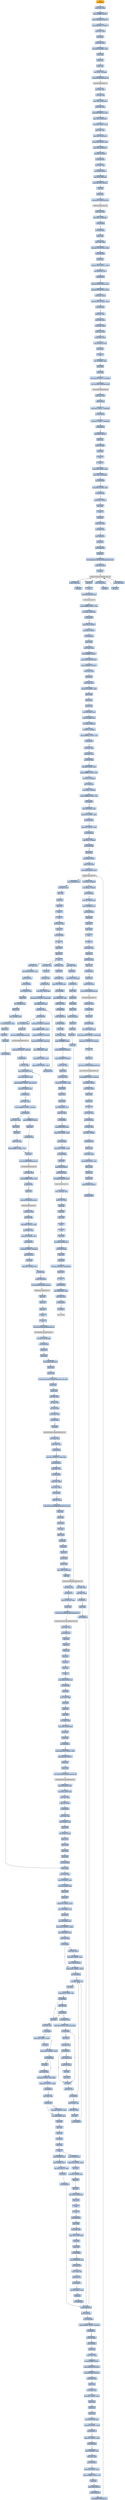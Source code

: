 digraph G {
node[shape=rectangle,style=filled,fillcolor=lightsteelblue,color=lightsteelblue]
bgcolor="transparent"
a0x0040a22fpushl_ebp[label="start\npushl %ebp",color="lightgrey",fillcolor="orange"];
a0x0040a230movl_esp_ebp[label="0x0040a230\nmovl %esp, %ebp"];
a0x0040a232pushl_0xffffffffUINT8[label="0x0040a232\npushl $0xffffffff<UINT8>"];
a0x0040a234pushl_0x40e480UINT32[label="0x0040a234\npushl $0x40e480<UINT32>"];
a0x0040a239pushl_0x40b69cUINT32[label="0x0040a239\npushl $0x40b69c<UINT32>"];
a0x0040a23emovl_fs_0_eax[label="0x0040a23e\nmovl %fs:0, %eax"];
a0x0040a244pushl_eax[label="0x0040a244\npushl %eax"];
a0x0040a245movl_esp_fs_0[label="0x0040a245\nmovl %esp, %fs:0"];
a0x0040a24csubl_0x58UINT8_esp[label="0x0040a24c\nsubl $0x58<UINT8>, %esp"];
a0x0040a24fpushl_ebx[label="0x0040a24f\npushl %ebx"];
a0x0040a250pushl_esi[label="0x0040a250\npushl %esi"];
a0x0040a251pushl_edi[label="0x0040a251\npushl %edi"];
a0x0040a252movl_esp__24ebp_[label="0x0040a252\nmovl %esp, -24(%ebp)"];
a0x0040a255call_GetVersion_kernel32_dll[label="0x0040a255\ncall GetVersion@kernel32.dll"];
GetVersion_kernel32_dll[label="GetVersion@kernel32.dll",color="lightgrey",fillcolor="lightgrey"];
a0x0040a25bxorl_edx_edx[label="0x0040a25b\nxorl %edx, %edx"];
a0x0040a25dmovb_ah_dl[label="0x0040a25d\nmovb %ah, %dl"];
a0x0040a25fmovl_edx_0x00415380[label="0x0040a25f\nmovl %edx, 0x00415380"];
a0x0040a265movl_eax_ecx[label="0x0040a265\nmovl %eax, %ecx"];
a0x0040a267andl_0xffUINT32_ecx[label="0x0040a267\nandl $0xff<UINT32>, %ecx"];
a0x0040a26dmovl_ecx_0x0041537c[label="0x0040a26d\nmovl %ecx, 0x0041537c"];
a0x0040a273shll_0x8UINT8_ecx[label="0x0040a273\nshll $0x8<UINT8>, %ecx"];
a0x0040a276addl_edx_ecx[label="0x0040a276\naddl %edx, %ecx"];
a0x0040a278movl_ecx_0x00415378[label="0x0040a278\nmovl %ecx, 0x00415378"];
a0x0040a27eshrl_0x10UINT8_eax[label="0x0040a27e\nshrl $0x10<UINT8>, %eax"];
a0x0040a281movl_eax_0x00415374[label="0x0040a281\nmovl %eax, 0x00415374"];
a0x0040a286pushl_0x1UINT8[label="0x0040a286\npushl $0x1<UINT8>"];
a0x0040a288call_0x0040a632[label="0x0040a288\ncall 0x0040a632"];
a0x0040a632xorl_eax_eax[label="0x0040a632\nxorl %eax, %eax"];
a0x0040a634pushl_0x0UINT8[label="0x0040a634\npushl $0x0<UINT8>"];
a0x0040a636cmpl_eax_0x8esp_[label="0x0040a636\ncmpl %eax, 0x8(%esp)"];
a0x0040a63apushl_0x1000UINT32[label="0x0040a63a\npushl $0x1000<UINT32>"];
a0x0040a63fsete_al[label="0x0040a63f\nsete %al"];
a0x0040a642pushl_eax[label="0x0040a642\npushl %eax"];
a0x0040a643call_HeapCreate_kernel32_dll[label="0x0040a643\ncall HeapCreate@kernel32.dll"];
HeapCreate_kernel32_dll[label="HeapCreate@kernel32.dll",color="lightgrey",fillcolor="lightgrey"];
a0x0040a649testl_eax_eax[label="0x0040a649\ntestl %eax, %eax"];
a0x0040a64bmovl_eax_0x0041599c[label="0x0040a64b\nmovl %eax, 0x0041599c"];
a0x0040a650je_0x0040a688[label="0x0040a650\nje 0x0040a688"];
a0x0040a652call_0x0040a4ea[label="0x0040a652\ncall 0x0040a4ea"];
a0x0040a4eapushl_ebp[label="0x0040a4ea\npushl %ebp"];
a0x0040a4ebmovl_esp_ebp[label="0x0040a4eb\nmovl %esp, %ebp"];
a0x0040a4edmovl_0x122cUINT32_eax[label="0x0040a4ed\nmovl $0x122c<UINT32>, %eax"];
a0x0040a4f2call_0x0040a200[label="0x0040a4f2\ncall 0x0040a200"];
a0x0040a200pushl_ecx[label="0x0040a200\npushl %ecx"];
a0x0040a201cmpl_0x1000UINT32_eax[label="0x0040a201\ncmpl $0x1000<UINT32>, %eax"];
a0x0040a206leal_0x8esp__ecx[label="0x0040a206\nleal 0x8(%esp), %ecx"];
a0x0040a20ajb_0x0040a220[label="0x0040a20a\njb 0x0040a220"];
a0x0040a20csubl_0x1000UINT32_ecx[label="0x0040a20c\nsubl $0x1000<UINT32>, %ecx"];
a0x0040a212subl_0x1000UINT32_eax[label="0x0040a212\nsubl $0x1000<UINT32>, %eax"];
a0x0040a217testl_eax_ecx_[label="0x0040a217\ntestl %eax, (%ecx)"];
a0x0040a219cmpl_0x1000UINT32_eax[label="0x0040a219\ncmpl $0x1000<UINT32>, %eax"];
a0x0040a21ejae_0x0040a20c[label="0x0040a21e\njae 0x0040a20c"];
a0x0040a220subl_eax_ecx[label="0x0040a220\nsubl %eax, %ecx"];
a0x0040a222movl_esp_eax[label="0x0040a222\nmovl %esp, %eax"];
a0x0040a224testl_eax_ecx_[label="0x0040a224\ntestl %eax, (%ecx)"];
a0x0040a226movl_ecx_esp[label="0x0040a226\nmovl %ecx, %esp"];
a0x0040a228movl_eax__ecx[label="0x0040a228\nmovl (%eax), %ecx"];
a0x0040a22amovl_0x4eax__eax[label="0x0040a22a\nmovl 0x4(%eax), %eax"];
a0x0040a22dpushl_eax[label="0x0040a22d\npushl %eax"];
a0x0040a22eret[label="0x0040a22e\nret"];
a0x0040a4f7leal__152ebp__eax[label="0x0040a4f7\nleal -152(%ebp), %eax"];
a0x0040a4fdpushl_ebx[label="0x0040a4fd\npushl %ebx"];
a0x0040a4fepushl_eax[label="0x0040a4fe\npushl %eax"];
a0x0040a4ffmovl_0x94UINT32__152ebp_[label="0x0040a4ff\nmovl $0x94<UINT32>, -152(%ebp)"];
a0x0040a509call_GetVersionExA_kernel32_dll[label="0x0040a509\ncall GetVersionExA@kernel32.dll"];
GetVersionExA_kernel32_dll[label="GetVersionExA@kernel32.dll",color="lightgrey",fillcolor="lightgrey"];
a0x0040a50ftestl_eax_eax[label="0x0040a50f\ntestl %eax, %eax"];
a0x0040a511je_0x0040a52d[label="0x0040a511\nje 0x0040a52d"];
a0x0040a513cmpl_0x2UINT8__136ebp_[label="0x0040a513\ncmpl $0x2<UINT8>, -136(%ebp)"];
a0x0040a51ajne_0x0040a52d[label="0x0040a51a\njne 0x0040a52d"];
a0x0040a51ccmpl_0x5UINT8__148ebp_[label="0x0040a51c\ncmpl $0x5<UINT8>, -148(%ebp)"];
a0x0040a523jb_0x0040a52d[label="0x0040a523\njb 0x0040a52d"];
a0x0040a525pushl_0x1UINT8[label="0x0040a525\npushl $0x1<UINT8>"];
a0x0040a527popl_eax[label="0x0040a527\npopl %eax"];
a0x0040a528jmp_0x0040a62f[label="0x0040a528\njmp 0x0040a62f"];
a0x0040a62fpopl_ebx[label="0x0040a62f\npopl %ebx"];
a0x0040a630leave_[label="0x0040a630\nleave "];
a0x0040a631ret[label="0x0040a631\nret"];
a0x0040a657cmpl_0x3UINT8_eax[label="0x0040a657\ncmpl $0x3<UINT8>, %eax"];
a0x0040a65amovl_eax_0x004159a0[label="0x0040a65a\nmovl %eax, 0x004159a0"];
a0x0040a65fjne_0x0040a66e[label="0x0040a65f\njne 0x0040a66e"];
a0x0040a66ecmpl_0x2UINT8_eax[label="0x0040a66e\ncmpl $0x2<UINT8>, %eax"];
a0x0040a671jne_0x0040a68b[label="0x0040a671\njne 0x0040a68b"];
a0x0040a68bpushl_0x1UINT8[label="0x0040a68b\npushl $0x1<UINT8>"];
a0x0040a68dpopl_eax[label="0x0040a68d\npopl %eax"];
a0x0040a68eret[label="0x0040a68e\nret"];
a0x0040a28dpopl_ecx[label="0x0040a28d\npopl %ecx"];
a0x0040a28etestl_eax_eax[label="0x0040a28e\ntestl %eax, %eax"];
a0x0040a290jne_0x0040a29a[label="0x0040a290\njne 0x0040a29a"];
a0x0040a29acall_0x0040c337[label="0x0040a29a\ncall 0x0040c337"];
a0x0040c337pushl_esi[label="0x0040c337\npushl %esi"];
a0x0040c338call_0x0040b504[label="0x0040c338\ncall 0x0040b504"];
a0x0040b504pushl_esi[label="0x0040b504\npushl %esi"];
a0x0040b505movl_InitializeCriticalSection_kernel32_dll_esi[label="0x0040b505\nmovl InitializeCriticalSection@kernel32.dll, %esi"];
a0x0040b50bpushl_0x004144ac[label="0x0040b50b\npushl 0x004144ac"];
a0x0040b511call_esi[label="0x0040b511\ncall %esi"];
InitializeCriticalSection_kernel32_dll[label="InitializeCriticalSection@kernel32.dll",color="lightgrey",fillcolor="lightgrey"];
a0x0040b513pushl_0x0041449c[label="0x0040b513\npushl 0x0041449c"];
a0x0040b519call_esi[label="0x0040b519\ncall %esi"];
a0x0040b51bpushl_0x0041448c[label="0x0040b51b\npushl 0x0041448c"];
a0x0040b521call_esi[label="0x0040b521\ncall %esi"];
a0x0040b523pushl_0x0041446c[label="0x0040b523\npushl 0x0041446c"];
a0x0040b529call_esi[label="0x0040b529\ncall %esi"];
a0x0040b52bpopl_esi[label="0x0040b52b\npopl %esi"];
a0x0040b52cret[label="0x0040b52c\nret"];
a0x0040c33dcall_TlsAlloc_kernel32_dll[label="0x0040c33d\ncall TlsAlloc@kernel32.dll"];
TlsAlloc_kernel32_dll[label="TlsAlloc@kernel32.dll",color="lightgrey",fillcolor="lightgrey"];
a0x0040c343cmpl_0xffffffffUINT8_eax[label="0x0040c343\ncmpl $0xffffffff<UINT8>, %eax"];
a0x0040c346movl_eax_0x0041490c[label="0x0040c346\nmovl %eax, 0x0041490c"];
a0x0040c34bje_0x0040c387[label="0x0040c34b\nje 0x0040c387"];
a0x0040c34dpushl_0x74UINT8[label="0x0040c34d\npushl $0x74<UINT8>"];
a0x0040c34fpushl_0x1UINT8[label="0x0040c34f\npushl $0x1<UINT8>"];
a0x0040c351call_0x0040a380[label="0x0040c351\ncall 0x0040a380"];
a0x0040a380pushl_ebp[label="0x0040a380\npushl %ebp"];
a0x0040a381movl_esp_ebp[label="0x0040a381\nmovl %esp, %ebp"];
a0x0040a383pushl_0xffffffffUINT8[label="0x0040a383\npushl $0xffffffff<UINT8>"];
a0x0040a385pushl_0x40e490UINT32[label="0x0040a385\npushl $0x40e490<UINT32>"];
a0x0040a38apushl_0x40b69cUINT32[label="0x0040a38a\npushl $0x40b69c<UINT32>"];
a0x0040a38fmovl_fs_0_eax[label="0x0040a38f\nmovl %fs:0, %eax"];
a0x0040a395pushl_eax[label="0x0040a395\npushl %eax"];
a0x0040a396movl_esp_fs_0[label="0x0040a396\nmovl %esp, %fs:0"];
a0x0040a39dsubl_0x18UINT8_esp[label="0x0040a39d\nsubl $0x18<UINT8>, %esp"];
a0x0040a3a0pushl_ebx[label="0x0040a3a0\npushl %ebx"];
a0x0040a3a1pushl_esi[label="0x0040a3a1\npushl %esi"];
a0x0040a3a2pushl_edi[label="0x0040a3a2\npushl %edi"];
a0x0040a3a3movl_0x8ebp__esi[label="0x0040a3a3\nmovl 0x8(%ebp), %esi"];
a0x0040a3a6imull_0xcebp__esi[label="0x0040a3a6\nimull 0xc(%ebp), %esi"];
a0x0040a3aamovl_esi_0xcebp_[label="0x0040a3aa\nmovl %esi, 0xc(%ebp)"];
a0x0040a3admovl_esi__28ebp_[label="0x0040a3ad\nmovl %esi, -28(%ebp)"];
a0x0040a3b0cmpl_0xffffffe0UINT8_esi[label="0x0040a3b0\ncmpl $0xffffffe0<UINT8>, %esi"];
a0x0040a3b3ja_0x0040a3c9[label="0x0040a3b3\nja 0x0040a3c9"];
a0x0040a3b5xorl_ebx_ebx[label="0x0040a3b5\nxorl %ebx, %ebx"];
a0x0040a3b7cmpl_ebx_esi[label="0x0040a3b7\ncmpl %ebx, %esi"];
a0x0040a3b9jne_0x0040a3be[label="0x0040a3b9\njne 0x0040a3be"];
a0x0040a3beaddl_0xfUINT8_esi[label="0x0040a3be\naddl $0xf<UINT8>, %esi"];
a0x0040a3c1andl_0xfffffff0UINT8_esi[label="0x0040a3c1\nandl $0xfffffff0<UINT8>, %esi"];
a0x0040a3c4movl_esi_0xcebp_[label="0x0040a3c4\nmovl %esi, 0xc(%ebp)"];
a0x0040a3c7jmp_0x0040a3cb[label="0x0040a3c7\njmp 0x0040a3cb"];
a0x0040a3cbmovl_ebx__32ebp_[label="0x0040a3cb\nmovl %ebx, -32(%ebp)"];
a0x0040a3cecmpl_0xffffffe0UINT8_esi[label="0x0040a3ce\ncmpl $0xffffffe0<UINT8>, %esi"];
a0x0040a3d1ja_0x0040a47f[label="0x0040a3d1\nja 0x0040a47f"];
a0x0040a3d7movl_0x004159a0_eax[label="0x0040a3d7\nmovl 0x004159a0, %eax"];
a0x0040a3dccmpl_0x3UINT8_eax[label="0x0040a3dc\ncmpl $0x3<UINT8>, %eax"];
a0x0040a3dfjne_0x0040a422[label="0x0040a3df\njne 0x0040a422"];
a0x0040a422cmpl_0x2UINT8_eax[label="0x0040a422\ncmpl $0x2<UINT8>, %eax"];
a0x0040a425jne_0x0040a468[label="0x0040a425\njne 0x0040a468"];
a0x0040a468cmpl_ebx__32ebp_[label="0x0040a468\ncmpl %ebx, -32(%ebp)"];
a0x0040a46bjne_0x0040a4ab[label="0x0040a46b\njne 0x0040a4ab"];
a0x0040a46dpushl_esi[label="0x0040a46d\npushl %esi"];
a0x0040a46epushl_0x8UINT8[label="0x0040a46e\npushl $0x8<UINT8>"];
a0x0040a470pushl_0x0041599c[label="0x0040a470\npushl 0x0041599c"];
a0x0040a476call_HeapAlloc_kernel32_dll[label="0x0040a476\ncall HeapAlloc@kernel32.dll"];
HeapAlloc_kernel32_dll[label="HeapAlloc@kernel32.dll",color="lightgrey",fillcolor="lightgrey"];
a0x0040a47cmovl_eax__32ebp_[label="0x0040a47c\nmovl %eax, -32(%ebp)"];
a0x0040a47fcmpl_ebx__32ebp_[label="0x0040a47f\ncmpl %ebx, -32(%ebp)"];
a0x0040a482jne_0x0040a4ab[label="0x0040a482\njne 0x0040a4ab"];
a0x0040a4abmovl__32ebp__eax[label="0x0040a4ab\nmovl -32(%ebp), %eax"];
a0x0040a4aemovl__16ebp__ecx[label="0x0040a4ae\nmovl -16(%ebp), %ecx"];
a0x0040a4b1movl_ecx_fs_0[label="0x0040a4b1\nmovl %ecx, %fs:0"];
a0x0040a4b8popl_edi[label="0x0040a4b8\npopl %edi"];
a0x0040a4b9popl_esi[label="0x0040a4b9\npopl %esi"];
a0x0040a4bapopl_ebx[label="0x0040a4ba\npopl %ebx"];
a0x0040a4bbleave_[label="0x0040a4bb\nleave "];
a0x0040a4bcret[label="0x0040a4bc\nret"];
a0x0040c356movl_eax_esi[label="0x0040c356\nmovl %eax, %esi"];
a0x0040c358popl_ecx[label="0x0040c358\npopl %ecx"];
a0x0040c359testl_esi_esi[label="0x0040c359\ntestl %esi, %esi"];
a0x0040c35bpopl_ecx[label="0x0040c35b\npopl %ecx"];
a0x0040c35cje_0x0040c387[label="0x0040c35c\nje 0x0040c387"];
a0x0040c35epushl_esi[label="0x0040c35e\npushl %esi"];
a0x0040c35fpushl_0x0041490c[label="0x0040c35f\npushl 0x0041490c"];
a0x0040c365call_TlsSetValue_kernel32_dll[label="0x0040c365\ncall TlsSetValue@kernel32.dll"];
TlsSetValue_kernel32_dll[label="TlsSetValue@kernel32.dll",color="lightgrey",fillcolor="lightgrey"];
a0x0040c36btestl_eax_eax[label="0x0040c36b\ntestl %eax, %eax"];
a0x0040c36dje_0x0040c387[label="0x0040c36d\nje 0x0040c387"];
a0x0040c36fpushl_esi[label="0x0040c36f\npushl %esi"];
a0x0040c370call_0x0040c38b[label="0x0040c370\ncall 0x0040c38b"];
a0x0040c38bmovl_0x4esp__eax[label="0x0040c38b\nmovl 0x4(%esp), %eax"];
a0x0040c38fmovl_0x414860UINT32_0x50eax_[label="0x0040c38f\nmovl $0x414860<UINT32>, 0x50(%eax)"];
a0x0040c396movl_0x1UINT32_0x14eax_[label="0x0040c396\nmovl $0x1<UINT32>, 0x14(%eax)"];
a0x0040c39dret[label="0x0040c39d\nret"];
a0x0040c375popl_ecx[label="0x0040c375\npopl %ecx"];
a0x0040c376call_GetCurrentThreadId_kernel32_dll[label="0x0040c376\ncall GetCurrentThreadId@kernel32.dll"];
GetCurrentThreadId_kernel32_dll[label="GetCurrentThreadId@kernel32.dll",color="lightgrey",fillcolor="lightgrey"];
a0x0040c37corl_0xffffffffUINT8_0x4esi_[label="0x0040c37c\norl $0xffffffff<UINT8>, 0x4(%esi)"];
a0x0040c380pushl_0x1UINT8[label="0x0040c380\npushl $0x1<UINT8>"];
a0x0040c382movl_eax_esi_[label="0x0040c382\nmovl %eax, (%esi)"];
a0x0040c384popl_eax[label="0x0040c384\npopl %eax"];
a0x0040c385popl_esi[label="0x0040c385\npopl %esi"];
a0x0040c386ret[label="0x0040c386\nret"];
a0x0040a29ftestl_eax_eax[label="0x0040a29f\ntestl %eax, %eax"];
a0x0040a2a1jne_0x0040a2ab[label="0x0040a2a1\njne 0x0040a2ab"];
a0x0040a2abxorl_esi_esi[label="0x0040a2ab\nxorl %esi, %esi"];
a0x0040a2admovl_esi__4ebp_[label="0x0040a2ad\nmovl %esi, -4(%ebp)"];
a0x0040a2b0call_0x0040c17b[label="0x0040a2b0\ncall 0x0040c17b"];
a0x0040c17bpushl_ebp[label="0x0040c17b\npushl %ebp"];
a0x0040c17cmovl_esp_ebp[label="0x0040c17c\nmovl %esp, %ebp"];
a0x0040c17esubl_0x48UINT8_esp[label="0x0040c17e\nsubl $0x48<UINT8>, %esp"];
a0x0040c181pushl_ebx[label="0x0040c181\npushl %ebx"];
a0x0040c182pushl_esi[label="0x0040c182\npushl %esi"];
a0x0040c183pushl_edi[label="0x0040c183\npushl %edi"];
a0x0040c184pushl_0x480UINT32[label="0x0040c184\npushl $0x480<UINT32>"];
a0x0040c189call_0x00409bc9[label="0x0040c189\ncall 0x00409bc9"];
a0x00409bc9pushl_0x00415338[label="0x00409bc9\npushl 0x00415338"];
a0x00409bcfpushl_0x8esp_[label="0x00409bcf\npushl 0x8(%esp)"];
a0x00409bd3call_0x00409bdb[label="0x00409bd3\ncall 0x00409bdb"];
a0x00409bdbcmpl_0xffffffe0UINT8_0x4esp_[label="0x00409bdb\ncmpl $0xffffffe0<UINT8>, 0x4(%esp)"];
a0x00409be0ja_0x00409c04[label="0x00409be0\nja 0x00409c04"];
a0x00409be2pushl_0x4esp_[label="0x00409be2\npushl 0x4(%esp)"];
a0x00409be6call_0x00409c07[label="0x00409be6\ncall 0x00409c07"];
a0x00409c07pushl_ebp[label="0x00409c07\npushl %ebp"];
a0x00409c08movl_esp_ebp[label="0x00409c08\nmovl %esp, %ebp"];
a0x00409c0apushl_0xffffffffUINT8[label="0x00409c0a\npushl $0xffffffff<UINT8>"];
a0x00409c0cpushl_0x40e468UINT32[label="0x00409c0c\npushl $0x40e468<UINT32>"];
a0x00409c11pushl_0x40b69cUINT32[label="0x00409c11\npushl $0x40b69c<UINT32>"];
a0x00409c16movl_fs_0_eax[label="0x00409c16\nmovl %fs:0, %eax"];
a0x00409c1cpushl_eax[label="0x00409c1c\npushl %eax"];
a0x00409c1dmovl_esp_fs_0[label="0x00409c1d\nmovl %esp, %fs:0"];
a0x00409c24subl_0xcUINT8_esp[label="0x00409c24\nsubl $0xc<UINT8>, %esp"];
a0x00409c27pushl_ebx[label="0x00409c27\npushl %ebx"];
a0x00409c28pushl_esi[label="0x00409c28\npushl %esi"];
a0x00409c29pushl_edi[label="0x00409c29\npushl %edi"];
a0x00409c2amovl_0x004159a0_eax[label="0x00409c2a\nmovl 0x004159a0, %eax"];
a0x00409c2fcmpl_0x3UINT8_eax[label="0x00409c2f\ncmpl $0x3<UINT8>, %eax"];
a0x00409c32jne_0x00409c77[label="0x00409c32\njne 0x00409c77"];
a0x00409c77cmpl_0x2UINT8_eax[label="0x00409c77\ncmpl $0x2<UINT8>, %eax"];
a0x00409c7ajne_0x00409cd6[label="0x00409c7a\njne 0x00409cd6"];
a0x00409cd6movl_0x8ebp__eax[label="0x00409cd6\nmovl 0x8(%ebp), %eax"];
a0x00409cd9testl_eax_eax[label="0x00409cd9\ntestl %eax, %eax"];
a0x00409cdbjne_0x00409ce0[label="0x00409cdb\njne 0x00409ce0"];
a0x00409ce0addl_0xfUINT8_eax[label="0x00409ce0\naddl $0xf<UINT8>, %eax"];
a0x00409ce3andb_0xfffffff0UINT8_al[label="0x00409ce3\nandb $0xfffffff0<UINT8>, %al"];
a0x00409ce5pushl_eax[label="0x00409ce5\npushl %eax"];
a0x00409ce6pushl_0x0UINT8[label="0x00409ce6\npushl $0x0<UINT8>"];
a0x00409ce8pushl_0x0041599c[label="0x00409ce8\npushl 0x0041599c"];
a0x00409ceecall_HeapAlloc_kernel32_dll[label="0x00409cee\ncall HeapAlloc@kernel32.dll"];
a0x00409cf4movl__16ebp__ecx[label="0x00409cf4\nmovl -16(%ebp), %ecx"];
a0x00409cf7movl_ecx_fs_0[label="0x00409cf7\nmovl %ecx, %fs:0"];
a0x00409cfepopl_edi[label="0x00409cfe\npopl %edi"];
a0x00409cffpopl_esi[label="0x00409cff\npopl %esi"];
a0x00409d00popl_ebx[label="0x00409d00\npopl %ebx"];
a0x00409d01leave_[label="0x00409d01\nleave "];
a0x00409d02ret[label="0x00409d02\nret"];
a0x00409bebtestl_eax_eax[label="0x00409beb\ntestl %eax, %eax"];
a0x00409bedpopl_ecx[label="0x00409bed\npopl %ecx"];
a0x00409beejne_0x00409c06[label="0x00409bee\njne 0x00409c06"];
a0x00409c06ret[label="0x00409c06\nret"];
a0x00409bd8popl_ecx[label="0x00409bd8\npopl %ecx"];
a0x00409bd9popl_ecx[label="0x00409bd9\npopl %ecx"];
a0x00409bdaret[label="0x00409bda\nret"];
a0x0040c18emovl_eax_esi[label="0x0040c18e\nmovl %eax, %esi"];
a0x0040c190popl_ecx[label="0x0040c190\npopl %ecx"];
a0x0040c191testl_esi_esi[label="0x0040c191\ntestl %esi, %esi"];
a0x0040c193jne_0x0040c19d[label="0x0040c193\njne 0x0040c19d"];
a0x0040c19dmovl_esi_0x00415860[label="0x0040c19d\nmovl %esi, 0x00415860"];
a0x0040c1a3movl_0x20UINT32_0x00415960[label="0x0040c1a3\nmovl $0x20<UINT32>, 0x00415960"];
a0x0040c1adleal_0x480esi__eax[label="0x0040c1ad\nleal 0x480(%esi), %eax"];
a0x0040c1b3cmpl_eax_esi[label="0x0040c1b3\ncmpl %eax, %esi"];
a0x0040c1b5jae_0x0040c1d5[label="0x0040c1b5\njae 0x0040c1d5"];
a0x0040c1b7andb_0x0UINT8_0x4esi_[label="0x0040c1b7\nandb $0x0<UINT8>, 0x4(%esi)"];
a0x0040c1bborl_0xffffffffUINT8_esi_[label="0x0040c1bb\norl $0xffffffff<UINT8>, (%esi)"];
a0x0040c1beandl_0x0UINT8_0x8esi_[label="0x0040c1be\nandl $0x0<UINT8>, 0x8(%esi)"];
a0x0040c1c2movb_0xaUINT8_0x5esi_[label="0x0040c1c2\nmovb $0xa<UINT8>, 0x5(%esi)"];
a0x0040c1c6movl_0x00415860_eax[label="0x0040c1c6\nmovl 0x00415860, %eax"];
a0x0040c1cbaddl_0x24UINT8_esi[label="0x0040c1cb\naddl $0x24<UINT8>, %esi"];
a0x0040c1ceaddl_0x480UINT32_eax[label="0x0040c1ce\naddl $0x480<UINT32>, %eax"];
a0x0040c1d3jmp_0x0040c1b3[label="0x0040c1d3\njmp 0x0040c1b3"];
a0x0040c1d5leal__72ebp__eax[label="0x0040c1d5\nleal -72(%ebp), %eax"];
a0x0040c1d8pushl_eax[label="0x0040c1d8\npushl %eax"];
a0x0040c1d9call_GetStartupInfoA_kernel32_dll[label="0x0040c1d9\ncall GetStartupInfoA@kernel32.dll"];
GetStartupInfoA_kernel32_dll[label="GetStartupInfoA@kernel32.dll",color="lightgrey",fillcolor="lightgrey"];
a0x0040c1dfcmpw_0x0UINT8__22ebp_[label="0x0040c1df\ncmpw $0x0<UINT8>, -22(%ebp)"];
a0x0040c1e4je_0x0040c2bb[label="0x0040c1e4\nje 0x0040c2bb"];
a0x0040c2bbxorl_ebx_ebx[label="0x0040c2bb\nxorl %ebx, %ebx"];
a0x0040c2bdmovl_0x00415860_ecx[label="0x0040c2bd\nmovl 0x00415860, %ecx"];
a0x0040c2c3leal_ebxebx8__eax[label="0x0040c2c3\nleal (%ebx,%ebx,8), %eax"];
a0x0040c2c6cmpl_0xffffffffUINT8_ecxeax4_[label="0x0040c2c6\ncmpl $0xffffffff<UINT8>, (%ecx,%eax,4)"];
a0x0040c2caleal_ecxeax4__esi[label="0x0040c2ca\nleal (%ecx,%eax,4), %esi"];
a0x0040c2cdjne_0x0040c31c[label="0x0040c2cd\njne 0x0040c31c"];
a0x0040c2cftestl_ebx_ebx[label="0x0040c2cf\ntestl %ebx, %ebx"];
a0x0040c2d1movb_0xffffff81UINT8_0x4esi_[label="0x0040c2d1\nmovb $0xffffff81<UINT8>, 0x4(%esi)"];
a0x0040c2d5jne_0x0040c2dc[label="0x0040c2d5\njne 0x0040c2dc"];
a0x0040c2d7pushl_0xfffffff6UINT8[label="0x0040c2d7\npushl $0xfffffff6<UINT8>"];
a0x0040c2d9popl_eax[label="0x0040c2d9\npopl %eax"];
a0x0040c2dajmp_0x0040c2e6[label="0x0040c2da\njmp 0x0040c2e6"];
a0x0040c2e6pushl_eax[label="0x0040c2e6\npushl %eax"];
a0x0040c2e7call_GetStdHandle_kernel32_dll[label="0x0040c2e7\ncall GetStdHandle@kernel32.dll"];
GetStdHandle_kernel32_dll[label="GetStdHandle@kernel32.dll",color="lightgrey",fillcolor="lightgrey"];
a0x0040c2edmovl_eax_edi[label="0x0040c2ed\nmovl %eax, %edi"];
a0x0040c2efcmpl_0xffffffffUINT8_edi[label="0x0040c2ef\ncmpl $0xffffffff<UINT8>, %edi"];
a0x0040c2f2je_0x0040c30b[label="0x0040c2f2\nje 0x0040c30b"];
a0x0040c2f4pushl_edi[label="0x0040c2f4\npushl %edi"];
a0x0040c2f5call_GetFileType_kernel32_dll[label="0x0040c2f5\ncall GetFileType@kernel32.dll"];
GetFileType_kernel32_dll[label="GetFileType@kernel32.dll",color="lightgrey",fillcolor="lightgrey"];
a0x0040c2fbtestl_eax_eax[label="0x0040c2fb\ntestl %eax, %eax"];
a0x0040c2fdje_0x0040c30b[label="0x0040c2fd\nje 0x0040c30b"];
a0x0040c2ffandl_0xffUINT32_eax[label="0x0040c2ff\nandl $0xff<UINT32>, %eax"];
a0x0040c304movl_edi_esi_[label="0x0040c304\nmovl %edi, (%esi)"];
a0x0040c306cmpl_0x2UINT8_eax[label="0x0040c306\ncmpl $0x2<UINT8>, %eax"];
a0x0040c309jne_0x0040c311[label="0x0040c309\njne 0x0040c311"];
a0x0040c30borb_0x40UINT8_0x4esi_[label="0x0040c30b\norb $0x40<UINT8>, 0x4(%esi)"];
a0x0040c30fjmp_0x0040c320[label="0x0040c30f\njmp 0x0040c320"];
a0x0040c320incl_ebx[label="0x0040c320\nincl %ebx"];
a0x0040c321cmpl_0x3UINT8_ebx[label="0x0040c321\ncmpl $0x3<UINT8>, %ebx"];
a0x0040c324jl_0x0040c2bd[label="0x0040c324\njl 0x0040c2bd"];
a0x0040c2dcmovl_ebx_eax[label="0x0040c2dc\nmovl %ebx, %eax"];
a0x0040c2dedecl_eax[label="0x0040c2de\ndecl %eax"];
a0x0040c2dfnegl_eax[label="0x0040c2df\nnegl %eax"];
a0x0040c2e1sbbl_eax_eax[label="0x0040c2e1\nsbbl %eax, %eax"];
a0x0040c2e3addl_0xfffffff5UINT8_eax[label="0x0040c2e3\naddl $0xfffffff5<UINT8>, %eax"];
a0x0040c326pushl_0x00415960[label="0x0040c326\npushl 0x00415960"];
a0x0040c32ccall_SetHandleCount_kernel32_dll[label="0x0040c32c\ncall SetHandleCount@kernel32.dll"];
LockResource_kernel32_dll[label="LockResource@kernel32.dll",color="lightgrey",fillcolor="lightgrey"];
a0x0040c332popl_edi[label="0x0040c332\npopl %edi"];
a0x0040c333popl_esi[label="0x0040c333\npopl %esi"];
a0x0040c334popl_ebx[label="0x0040c334\npopl %ebx"];
a0x0040c335leave_[label="0x0040c335\nleave "];
a0x0040c336ret[label="0x0040c336\nret"];
a0x0040a2b5call_GetCommandLineA_kernel32_dll[label="0x0040a2b5\ncall GetCommandLineA@kernel32.dll"];
GetCommandLineA_kernel32_dll[label="GetCommandLineA@kernel32.dll",color="lightgrey",fillcolor="lightgrey"];
a0x0040a2bbmovl_eax_0x004159a4[label="0x0040a2bb\nmovl %eax, 0x004159a4"];
a0x0040a2c0call_0x0040c049[label="0x0040a2c0\ncall 0x0040c049"];
a0x0040c049pushl_ecx[label="0x0040c049\npushl %ecx"];
a0x0040c04apushl_ecx[label="0x0040c04a\npushl %ecx"];
a0x0040c04bmovl_0x004154b8_eax[label="0x0040c04b\nmovl 0x004154b8, %eax"];
a0x0040c050pushl_ebx[label="0x0040c050\npushl %ebx"];
a0x0040c051pushl_ebp[label="0x0040c051\npushl %ebp"];
a0x0040c052movl_GetEnvironmentStringsW_kernel32_dll_ebp[label="0x0040c052\nmovl GetEnvironmentStringsW@kernel32.dll, %ebp"];
a0x0040c058pushl_esi[label="0x0040c058\npushl %esi"];
a0x0040c059pushl_edi[label="0x0040c059\npushl %edi"];
a0x0040c05axorl_ebx_ebx[label="0x0040c05a\nxorl %ebx, %ebx"];
a0x0040c05cxorl_esi_esi[label="0x0040c05c\nxorl %esi, %esi"];
a0x0040c05exorl_edi_edi[label="0x0040c05e\nxorl %edi, %edi"];
a0x0040c060cmpl_ebx_eax[label="0x0040c060\ncmpl %ebx, %eax"];
a0x0040c062jne_0x0040c097[label="0x0040c062\njne 0x0040c097"];
a0x0040c064call_ebp[label="0x0040c064\ncall %ebp"];
GetEnvironmentStringsW_kernel32_dll[label="GetEnvironmentStringsW@kernel32.dll",color="lightgrey",fillcolor="lightgrey"];
a0x0040c066movl_eax_esi[label="0x0040c066\nmovl %eax, %esi"];
a0x0040c068cmpl_ebx_esi[label="0x0040c068\ncmpl %ebx, %esi"];
a0x0040c06aje_0x0040c078[label="0x0040c06a\nje 0x0040c078"];
a0x0040c06cmovl_0x1UINT32_0x004154b8[label="0x0040c06c\nmovl $0x1<UINT32>, 0x004154b8"];
a0x0040c076jmp_0x0040c0a0[label="0x0040c076\njmp 0x0040c0a0"];
a0x0040c0a0cmpl_ebx_esi[label="0x0040c0a0\ncmpl %ebx, %esi"];
a0x0040c0a2jne_0x0040c0b0[label="0x0040c0a2\njne 0x0040c0b0"];
a0x0040c0b0cmpw_bx_esi_[label="0x0040c0b0\ncmpw %bx, (%esi)"];
a0x0040c0b3movl_esi_eax[label="0x0040c0b3\nmovl %esi, %eax"];
a0x0040c0b5je_0x0040c0c5[label="0x0040c0b5\nje 0x0040c0c5"];
a0x0040c0c5subl_esi_eax[label="0x0040c0c5\nsubl %esi, %eax"];
a0x0040c0c7movl_WideCharToMultiByte_kernel32_dll_edi[label="0x0040c0c7\nmovl WideCharToMultiByte@kernel32.dll, %edi"];
a0x0040c0cdsarl_eax[label="0x0040c0cd\nsarl %eax"];
a0x0040c0cfpushl_ebx[label="0x0040c0cf\npushl %ebx"];
a0x0040c0d0pushl_ebx[label="0x0040c0d0\npushl %ebx"];
a0x0040c0d1incl_eax[label="0x0040c0d1\nincl %eax"];
a0x0040c0d2pushl_ebx[label="0x0040c0d2\npushl %ebx"];
a0x0040c0d3pushl_ebx[label="0x0040c0d3\npushl %ebx"];
a0x0040c0d4pushl_eax[label="0x0040c0d4\npushl %eax"];
a0x0040c0d5pushl_esi[label="0x0040c0d5\npushl %esi"];
a0x0040c0d6pushl_ebx[label="0x0040c0d6\npushl %ebx"];
a0x0040c0d7pushl_ebx[label="0x0040c0d7\npushl %ebx"];
a0x0040c0d8movl_eax_0x34esp_[label="0x0040c0d8\nmovl %eax, 0x34(%esp)"];
a0x0040c0dccall_edi[label="0x0040c0dc\ncall %edi"];
WideCharToMultiByte_kernel32_dll[label="WideCharToMultiByte@kernel32.dll",color="lightgrey",fillcolor="lightgrey"];
a0x0040c0demovl_eax_ebp[label="0x0040c0de\nmovl %eax, %ebp"];
a0x0040c0e0cmpl_ebx_ebp[label="0x0040c0e0\ncmpl %ebx, %ebp"];
a0x0040c0e2je_0x0040c116[label="0x0040c0e2\nje 0x0040c116"];
a0x0040c0e4pushl_ebp[label="0x0040c0e4\npushl %ebp"];
a0x0040c0e5call_0x00409bc9[label="0x0040c0e5\ncall 0x00409bc9"];
a0x0040c0eacmpl_ebx_eax[label="0x0040c0ea\ncmpl %ebx, %eax"];
a0x0040c0ecpopl_ecx[label="0x0040c0ec\npopl %ecx"];
a0x0040c0edmovl_eax_0x10esp_[label="0x0040c0ed\nmovl %eax, 0x10(%esp)"];
a0x0040c0f1je_0x0040c116[label="0x0040c0f1\nje 0x0040c116"];
a0x0040c0f3pushl_ebx[label="0x0040c0f3\npushl %ebx"];
a0x0040c0f4pushl_ebx[label="0x0040c0f4\npushl %ebx"];
a0x0040c0f5pushl_ebp[label="0x0040c0f5\npushl %ebp"];
a0x0040c0f6pushl_eax[label="0x0040c0f6\npushl %eax"];
a0x0040c0f7pushl_0x24esp_[label="0x0040c0f7\npushl 0x24(%esp)"];
a0x0040c0fbpushl_esi[label="0x0040c0fb\npushl %esi"];
a0x0040c0fcpushl_ebx[label="0x0040c0fc\npushl %ebx"];
a0x0040c0fdpushl_ebx[label="0x0040c0fd\npushl %ebx"];
a0x0040c0fecall_edi[label="0x0040c0fe\ncall %edi"];
a0x0040c100testl_eax_eax[label="0x0040c100\ntestl %eax, %eax"];
a0x0040c102jne_0x0040c112[label="0x0040c102\njne 0x0040c112"];
a0x0040c112movl_0x10esp__ebx[label="0x0040c112\nmovl 0x10(%esp), %ebx"];
a0x0040c116pushl_esi[label="0x0040c116\npushl %esi"];
a0x0040c117call_FreeEnvironmentStringsW_kernel32_dll[label="0x0040c117\ncall FreeEnvironmentStringsW@kernel32.dll"];
FreeEnvironmentStringsW_kernel32_dll[label="FreeEnvironmentStringsW@kernel32.dll",color="lightgrey",fillcolor="lightgrey"];
a0x0040c11dmovl_ebx_eax[label="0x0040c11d\nmovl %ebx, %eax"];
a0x0040c11fjmp_0x0040c174[label="0x0040c11f\njmp 0x0040c174"];
a0x0040c174popl_edi[label="0x0040c174\npopl %edi"];
a0x0040c175popl_esi[label="0x0040c175\npopl %esi"];
a0x0040c176popl_ebp[label="0x0040c176\npopl %ebp"];
a0x0040c177popl_ebx[label="0x0040c177\npopl %ebx"];
a0x0040c178popl_ecx[label="0x0040c178\npopl %ecx"];
a0x0040c179popl_ecx[label="0x0040c179\npopl %ecx"];
a0x0040c17aret[label="0x0040c17a\nret"];
a0x0040a2c5movl_eax_0x004152c4[label="0x0040a2c5\nmovl %eax, 0x004152c4"];
a0x0040a2cacall_0x0040bdfc[label="0x0040a2ca\ncall 0x0040bdfc"];
a0x0040bdfcpushl_ebp[label="0x0040bdfc\npushl %ebp"];
a0x0040bdfdmovl_esp_ebp[label="0x0040bdfd\nmovl %esp, %ebp"];
a0x0040bdffpushl_ecx[label="0x0040bdff\npushl %ecx"];
a0x0040be00pushl_ecx[label="0x0040be00\npushl %ecx"];
a0x0040be01pushl_ebx[label="0x0040be01\npushl %ebx"];
a0x0040be02xorl_ebx_ebx[label="0x0040be02\nxorl %ebx, %ebx"];
a0x0040be04cmpl_ebx_0x00415968[label="0x0040be04\ncmpl %ebx, 0x00415968"];
a0x0040be0apushl_esi[label="0x0040be0a\npushl %esi"];
a0x0040be0bpushl_edi[label="0x0040be0b\npushl %edi"];
a0x0040be0cjne_0x0040be13[label="0x0040be0c\njne 0x0040be13"];
a0x0040be13movl_0x4153b4UINT32_esi[label="0x0040be13\nmovl $0x4153b4<UINT32>, %esi"];
a0x0040be18pushl_0x104UINT32[label="0x0040be18\npushl $0x104<UINT32>"];
a0x0040be1dpushl_esi[label="0x0040be1d\npushl %esi"];
a0x0040be1epushl_ebx[label="0x0040be1e\npushl %ebx"];
a0x0040be1fcall_GetModuleFileNameA_kernel32_dll[label="0x0040be1f\ncall GetModuleFileNameA@kernel32.dll"];
GetModuleFileNameA_kernel32_dll[label="GetModuleFileNameA@kernel32.dll",color="lightgrey",fillcolor="lightgrey"];
a0x0040be25movl_0x004159a4_eax[label="0x0040be25\nmovl 0x004159a4, %eax"];
a0x0040be2amovl_esi_0x004153a0[label="0x0040be2a\nmovl %esi, 0x004153a0"];
a0x0040be30movl_esi_edi[label="0x0040be30\nmovl %esi, %edi"];
a0x0040be32cmpb_bl_eax_[label="0x0040be32\ncmpb %bl, (%eax)"];
a0x0040be34je_0x0040be38[label="0x0040be34\nje 0x0040be38"];
a0x0040be36movl_eax_edi[label="0x0040be36\nmovl %eax, %edi"];
a0x0040be38leal__8ebp__eax[label="0x0040be38\nleal -8(%ebp), %eax"];
a0x0040be3bpushl_eax[label="0x0040be3b\npushl %eax"];
a0x0040be3cleal__4ebp__eax[label="0x0040be3c\nleal -4(%ebp), %eax"];
a0x0040be3fpushl_eax[label="0x0040be3f\npushl %eax"];
a0x0040be40pushl_ebx[label="0x0040be40\npushl %ebx"];
a0x0040be41pushl_ebx[label="0x0040be41\npushl %ebx"];
a0x0040be42pushl_edi[label="0x0040be42\npushl %edi"];
a0x0040be43call_0x0040be95[label="0x0040be43\ncall 0x0040be95"];
a0x0040be95pushl_ebp[label="0x0040be95\npushl %ebp"];
a0x0040be96movl_esp_ebp[label="0x0040be96\nmovl %esp, %ebp"];
a0x0040be98movl_0x18ebp__ecx[label="0x0040be98\nmovl 0x18(%ebp), %ecx"];
a0x0040be9bmovl_0x14ebp__eax[label="0x0040be9b\nmovl 0x14(%ebp), %eax"];
a0x0040be9epushl_ebx[label="0x0040be9e\npushl %ebx"];
a0x0040be9fpushl_esi[label="0x0040be9f\npushl %esi"];
a0x0040bea0andl_0x0UINT8_ecx_[label="0x0040bea0\nandl $0x0<UINT8>, (%ecx)"];
a0x0040bea3movl_0x10ebp__esi[label="0x0040bea3\nmovl 0x10(%ebp), %esi"];
a0x0040bea6pushl_edi[label="0x0040bea6\npushl %edi"];
a0x0040bea7movl_0xcebp__edi[label="0x0040bea7\nmovl 0xc(%ebp), %edi"];
a0x0040beaamovl_0x1UINT32_eax_[label="0x0040beaa\nmovl $0x1<UINT32>, (%eax)"];
a0x0040beb0movl_0x8ebp__eax[label="0x0040beb0\nmovl 0x8(%ebp), %eax"];
a0x0040beb3testl_edi_edi[label="0x0040beb3\ntestl %edi, %edi"];
a0x0040beb5je_0x0040bebf[label="0x0040beb5\nje 0x0040bebf"];
a0x0040bebfcmpb_0x22UINT8_eax_[label="0x0040bebf\ncmpb $0x22<UINT8>, (%eax)"];
a0x0040bec2jne_0x0040bf08[label="0x0040bec2\njne 0x0040bf08"];
a0x0040bec4movb_0x1eax__dl[label="0x0040bec4\nmovb 0x1(%eax), %dl"];
a0x0040bec7incl_eax[label="0x0040bec7\nincl %eax"];
a0x0040bec8cmpb_0x22UINT8_dl[label="0x0040bec8\ncmpb $0x22<UINT8>, %dl"];
a0x0040becbje_0x0040bef6[label="0x0040becb\nje 0x0040bef6"];
a0x0040becdtestb_dl_dl[label="0x0040becd\ntestb %dl, %dl"];
a0x0040becfje_0x0040bef6[label="0x0040becf\nje 0x0040bef6"];
a0x0040bed1movzbl_dl_edx[label="0x0040bed1\nmovzbl %dl, %edx"];
a0x0040bed4testb_0x4UINT8_0x415741edx_[label="0x0040bed4\ntestb $0x4<UINT8>, 0x415741(%edx)"];
a0x0040bedbje_0x0040bee9[label="0x0040bedb\nje 0x0040bee9"];
a0x0040bee9incl_ecx_[label="0x0040bee9\nincl (%ecx)"];
a0x0040beebtestl_esi_esi[label="0x0040beeb\ntestl %esi, %esi"];
a0x0040beedje_0x0040bec4[label="0x0040beed\nje 0x0040bec4"];
a0x0040beddincl_ecx_[label="0x0040bedd\nincl (%ecx)"];
a0x0040bedftestl_esi_esi[label="0x0040bedf\ntestl %esi, %esi"];
a0x0040bee1je_0x0040bee9[label="0x0040bee1\nje 0x0040bee9"];
a0x0040bef6incl_ecx_[label="0x0040bef6\nincl (%ecx)"];
a0x0040bef8testl_esi_esi[label="0x0040bef8\ntestl %esi, %esi"];
a0x0040befaje_0x0040bf00[label="0x0040befa\nje 0x0040bf00"];
a0x0040bf00cmpb_0x22UINT8_eax_[label="0x0040bf00\ncmpb $0x22<UINT8>, (%eax)"];
a0x0040bf03jne_0x0040bf4b[label="0x0040bf03\njne 0x0040bf4b"];
a0x0040bf05incl_eax[label="0x0040bf05\nincl %eax"];
a0x0040bf06jmp_0x0040bf4b[label="0x0040bf06\njmp 0x0040bf4b"];
a0x0040bf4bandl_0x0UINT8_0x18ebp_[label="0x0040bf4b\nandl $0x0<UINT8>, 0x18(%ebp)"];
a0x0040bf4fcmpb_0x0UINT8_eax_[label="0x0040bf4f\ncmpb $0x0<UINT8>, (%eax)"];
a0x0040bf52je_0x0040c038[label="0x0040bf52\nje 0x0040c038"];
a0x0040c038testl_edi_edi[label="0x0040c038\ntestl %edi, %edi"];
a0x0040c03aje_0x0040c03f[label="0x0040c03a\nje 0x0040c03f"];
a0x0040c03fmovl_0x14ebp__eax[label="0x0040c03f\nmovl 0x14(%ebp), %eax"];
a0x0040c042popl_edi[label="0x0040c042\npopl %edi"];
a0x0040c043popl_esi[label="0x0040c043\npopl %esi"];
a0x0040c044popl_ebx[label="0x0040c044\npopl %ebx"];
a0x0040c045incl_eax_[label="0x0040c045\nincl (%eax)"];
a0x0040c047popl_ebp[label="0x0040c047\npopl %ebp"];
a0x0040c048ret[label="0x0040c048\nret"];
a0x0040be48movl__8ebp__eax[label="0x0040be48\nmovl -8(%ebp), %eax"];
a0x0040be4bmovl__4ebp__ecx[label="0x0040be4b\nmovl -4(%ebp), %ecx"];
a0x0040be4eleal_eaxecx4__eax[label="0x0040be4e\nleal (%eax,%ecx,4), %eax"];
a0x0040be51pushl_eax[label="0x0040be51\npushl %eax"];
a0x0040be52call_0x00409bc9[label="0x0040be52\ncall 0x00409bc9"];
a0x0040be57movl_eax_esi[label="0x0040be57\nmovl %eax, %esi"];
a0x0040be59addl_0x18UINT8_esp[label="0x0040be59\naddl $0x18<UINT8>, %esp"];
a0x0040be5ccmpl_ebx_esi[label="0x0040be5c\ncmpl %ebx, %esi"];
a0x0040be5ejne_0x0040be68[label="0x0040be5e\njne 0x0040be68"];
a0x0040be68leal__8ebp__eax[label="0x0040be68\nleal -8(%ebp), %eax"];
a0x0040be6bpushl_eax[label="0x0040be6b\npushl %eax"];
a0x0040be6cleal__4ebp__eax[label="0x0040be6c\nleal -4(%ebp), %eax"];
a0x0040be6fpushl_eax[label="0x0040be6f\npushl %eax"];
a0x0040be70movl__4ebp__eax[label="0x0040be70\nmovl -4(%ebp), %eax"];
a0x0040be73leal_esieax4__eax[label="0x0040be73\nleal (%esi,%eax,4), %eax"];
a0x0040be76pushl_eax[label="0x0040be76\npushl %eax"];
a0x0040be77pushl_esi[label="0x0040be77\npushl %esi"];
a0x0040be78pushl_edi[label="0x0040be78\npushl %edi"];
a0x0040be79call_0x0040be95[label="0x0040be79\ncall 0x0040be95"];
a0x0040beb7movl_esi_edi_[label="0x0040beb7\nmovl %esi, (%edi)"];
a0x0040beb9addl_0x4UINT8_edi[label="0x0040beb9\naddl $0x4<UINT8>, %edi"];
a0x0040bebcmovl_edi_0xcebp_[label="0x0040bebc\nmovl %edi, 0xc(%ebp)"];
a0x0040beefmovb_eax__dl[label="0x0040beef\nmovb (%eax), %dl"];
a0x0040bef1movb_dl_esi_[label="0x0040bef1\nmovb %dl, (%esi)"];
a0x0040bef3incl_esi[label="0x0040bef3\nincl %esi"];
a0x0040bef4jmp_0x0040bec4[label="0x0040bef4\njmp 0x0040bec4"];
a0x0040bee3movb_eax__dl[label="0x0040bee3\nmovb (%eax), %dl"];
a0x0040bee5movb_dl_esi_[label="0x0040bee5\nmovb %dl, (%esi)"];
a0x0040bee7incl_esi[label="0x0040bee7\nincl %esi"];
a0x0040bee8incl_eax[label="0x0040bee8\nincl %eax"];
a0x0040befcandb_0x0UINT8_esi_[label="0x0040befc\nandb $0x0<UINT8>, (%esi)"];
a0x0040beffincl_esi[label="0x0040beff\nincl %esi"];
a0x0040c03candl_0x0UINT8_edi_[label="0x0040c03c\nandl $0x0<UINT8>, (%edi)"];
a0x0040be7emovl__4ebp__eax[label="0x0040be7e\nmovl -4(%ebp), %eax"];
a0x0040be81addl_0x14UINT8_esp[label="0x0040be81\naddl $0x14<UINT8>, %esp"];
a0x0040be84decl_eax[label="0x0040be84\ndecl %eax"];
a0x0040be85movl_esi_0x00415388[label="0x0040be85\nmovl %esi, 0x00415388"];
a0x0040be8bpopl_edi[label="0x0040be8b\npopl %edi"];
a0x0040be8cpopl_esi[label="0x0040be8c\npopl %esi"];
a0x0040be8dmovl_eax_0x00415384[label="0x0040be8d\nmovl %eax, 0x00415384"];
a0x0040be92popl_ebx[label="0x0040be92\npopl %ebx"];
a0x0040be93leave_[label="0x0040be93\nleave "];
a0x0040be94ret[label="0x0040be94\nret"];
a0x0040a2cfcall_0x0040bd43[label="0x0040a2cf\ncall 0x0040bd43"];
a0x0040bd43pushl_ebx[label="0x0040bd43\npushl %ebx"];
a0x0040bd44xorl_ebx_ebx[label="0x0040bd44\nxorl %ebx, %ebx"];
a0x0040bd46cmpl_ebx_0x00415968[label="0x0040bd46\ncmpl %ebx, 0x00415968"];
a0x0040bd4cpushl_esi[label="0x0040bd4c\npushl %esi"];
a0x0040bd4dpushl_edi[label="0x0040bd4d\npushl %edi"];
a0x0040bd4ejne_0x0040bd55[label="0x0040bd4e\njne 0x0040bd55"];
a0x0040bd55movl_0x004152c4_esi[label="0x0040bd55\nmovl 0x004152c4, %esi"];
a0x0040bd5bxorl_edi_edi[label="0x0040bd5b\nxorl %edi, %edi"];
a0x0040bd5dmovb_esi__al[label="0x0040bd5d\nmovb (%esi), %al"];
a0x0040bd5fcmpb_bl_al[label="0x0040bd5f\ncmpb %bl, %al"];
a0x0040bd61je_0x0040bd75[label="0x0040bd61\nje 0x0040bd75"];
a0x0040bd75leal_0x4edi4__eax[label="0x0040bd75\nleal 0x4(,%edi,4), %eax"];
a0x0040bd7cpushl_eax[label="0x0040bd7c\npushl %eax"];
a0x0040bd7dcall_0x00409bc9[label="0x0040bd7d\ncall 0x00409bc9"];
a0x0040bd82movl_eax_esi[label="0x0040bd82\nmovl %eax, %esi"];
a0x0040bd84popl_ecx[label="0x0040bd84\npopl %ecx"];
a0x0040bd85cmpl_ebx_esi[label="0x0040bd85\ncmpl %ebx, %esi"];
a0x0040bd87movl_esi_0x00415390[label="0x0040bd87\nmovl %esi, 0x00415390"];
a0x0040bd8djne_0x0040bd97[label="0x0040bd8d\njne 0x0040bd97"];
a0x0040bd97movl_0x004152c4_edi[label="0x0040bd97\nmovl 0x004152c4, %edi"];
a0x0040bd9dcmpb_bl_edi_[label="0x0040bd9d\ncmpb %bl, (%edi)"];
a0x0040bd9fje_0x0040bdda[label="0x0040bd9f\nje 0x0040bdda"];
a0x0040bddapushl_0x004152c4[label="0x0040bdda\npushl 0x004152c4"];
a0x0040bde0call_0x00409ae0[label="0x0040bde0\ncall 0x00409ae0"];
a0x00409ae0pushl_ebp[label="0x00409ae0\npushl %ebp"];
a0x00409ae1movl_esp_ebp[label="0x00409ae1\nmovl %esp, %ebp"];
a0x00409ae3pushl_0xffffffffUINT8[label="0x00409ae3\npushl $0xffffffff<UINT8>"];
a0x00409ae5pushl_0x40e450UINT32[label="0x00409ae5\npushl $0x40e450<UINT32>"];
a0x00409aeapushl_0x40b69cUINT32[label="0x00409aea\npushl $0x40b69c<UINT32>"];
a0x00409aefmovl_fs_0_eax[label="0x00409aef\nmovl %fs:0, %eax"];
a0x00409af5pushl_eax[label="0x00409af5\npushl %eax"];
a0x00409af6movl_esp_fs_0[label="0x00409af6\nmovl %esp, %fs:0"];
a0x00409afdsubl_0x18UINT8_esp[label="0x00409afd\nsubl $0x18<UINT8>, %esp"];
a0x00409b00pushl_ebx[label="0x00409b00\npushl %ebx"];
a0x00409b01pushl_esi[label="0x00409b01\npushl %esi"];
a0x00409b02pushl_edi[label="0x00409b02\npushl %edi"];
a0x00409b03movl_0x8ebp__esi[label="0x00409b03\nmovl 0x8(%ebp), %esi"];
a0x00409b06testl_esi_esi[label="0x00409b06\ntestl %esi, %esi"];
a0x00409b08je_0x00409bba[label="0x00409b08\nje 0x00409bba"];
a0x00409b0emovl_0x004159a0_eax[label="0x00409b0e\nmovl 0x004159a0, %eax"];
a0x00409b13cmpl_0x3UINT8_eax[label="0x00409b13\ncmpl $0x3<UINT8>, %eax"];
a0x00409b16jne_0x00409b53[label="0x00409b16\njne 0x00409b53"];
a0x00409b53cmpl_0x2UINT8_eax[label="0x00409b53\ncmpl $0x2<UINT8>, %eax"];
a0x00409b56jne_0x00409bab[label="0x00409b56\njne 0x00409bab"];
a0x00409babpushl_esi[label="0x00409bab\npushl %esi"];
a0x00409bacpushl_0x0UINT8[label="0x00409bac\npushl $0x0<UINT8>"];
a0x00409baepushl_0x0041599c[label="0x00409bae\npushl 0x0041599c"];
a0x00409bb4call_HeapFree_kernel32_dll[label="0x00409bb4\ncall HeapFree@kernel32.dll"];
HeapFree_kernel32_dll[label="HeapFree@kernel32.dll",color="lightgrey",fillcolor="lightgrey"];
a0x00409bbamovl__16ebp__ecx[label="0x00409bba\nmovl -16(%ebp), %ecx"];
a0x00409bbdmovl_ecx_fs_0[label="0x00409bbd\nmovl %ecx, %fs:0"];
a0x00409bc4popl_edi[label="0x00409bc4\npopl %edi"];
a0x00409bc5popl_esi[label="0x00409bc5\npopl %esi"];
a0x00409bc6popl_ebx[label="0x00409bc6\npopl %ebx"];
a0x00409bc7leave_[label="0x00409bc7\nleave "];
a0x00409bc8ret[label="0x00409bc8\nret"];
a0x0040bde5popl_ecx[label="0x0040bde5\npopl %ecx"];
a0x0040bde6movl_ebx_0x004152c4[label="0x0040bde6\nmovl %ebx, 0x004152c4"];
a0x0040bdecmovl_ebx_esi_[label="0x0040bdec\nmovl %ebx, (%esi)"];
a0x0040bdeepopl_edi[label="0x0040bdee\npopl %edi"];
a0x0040bdefpopl_esi[label="0x0040bdef\npopl %esi"];
a0x0040bdf0movl_0x1UINT32_0x00415964[label="0x0040bdf0\nmovl $0x1<UINT32>, 0x00415964"];
a0x0040bdfapopl_ebx[label="0x0040bdfa\npopl %ebx"];
a0x0040bdfbret[label="0x0040bdfb\nret"];
a0x0040a2d4call_0x0040ba53[label="0x0040a2d4\ncall 0x0040ba53"];
a0x0040ba53movl_0x00415974_eax[label="0x0040ba53\nmovl 0x00415974, %eax"];
a0x0040ba58testl_eax_eax[label="0x0040ba58\ntestl %eax, %eax"];
a0x0040ba5aje_0x0040ba5e[label="0x0040ba5a\nje 0x0040ba5e"];
a0x0040ba5ccall_eax[label="0x0040ba5c\ncall %eax"];
a0x00720065[label="0x00720065",color="lightgrey",fillcolor="lightgrey"];
a0x0040a22fpushl_ebp -> a0x0040a230movl_esp_ebp [color="#000000"];
a0x0040a230movl_esp_ebp -> a0x0040a232pushl_0xffffffffUINT8 [color="#000000"];
a0x0040a232pushl_0xffffffffUINT8 -> a0x0040a234pushl_0x40e480UINT32 [color="#000000"];
a0x0040a234pushl_0x40e480UINT32 -> a0x0040a239pushl_0x40b69cUINT32 [color="#000000"];
a0x0040a239pushl_0x40b69cUINT32 -> a0x0040a23emovl_fs_0_eax [color="#000000"];
a0x0040a23emovl_fs_0_eax -> a0x0040a244pushl_eax [color="#000000"];
a0x0040a244pushl_eax -> a0x0040a245movl_esp_fs_0 [color="#000000"];
a0x0040a245movl_esp_fs_0 -> a0x0040a24csubl_0x58UINT8_esp [color="#000000"];
a0x0040a24csubl_0x58UINT8_esp -> a0x0040a24fpushl_ebx [color="#000000"];
a0x0040a24fpushl_ebx -> a0x0040a250pushl_esi [color="#000000"];
a0x0040a250pushl_esi -> a0x0040a251pushl_edi [color="#000000"];
a0x0040a251pushl_edi -> a0x0040a252movl_esp__24ebp_ [color="#000000"];
a0x0040a252movl_esp__24ebp_ -> a0x0040a255call_GetVersion_kernel32_dll [color="#000000"];
a0x0040a255call_GetVersion_kernel32_dll -> GetVersion_kernel32_dll [color="#000000"];
GetVersion_kernel32_dll -> a0x0040a25bxorl_edx_edx [color="#000000"];
a0x0040a25bxorl_edx_edx -> a0x0040a25dmovb_ah_dl [color="#000000"];
a0x0040a25dmovb_ah_dl -> a0x0040a25fmovl_edx_0x00415380 [color="#000000"];
a0x0040a25fmovl_edx_0x00415380 -> a0x0040a265movl_eax_ecx [color="#000000"];
a0x0040a265movl_eax_ecx -> a0x0040a267andl_0xffUINT32_ecx [color="#000000"];
a0x0040a267andl_0xffUINT32_ecx -> a0x0040a26dmovl_ecx_0x0041537c [color="#000000"];
a0x0040a26dmovl_ecx_0x0041537c -> a0x0040a273shll_0x8UINT8_ecx [color="#000000"];
a0x0040a273shll_0x8UINT8_ecx -> a0x0040a276addl_edx_ecx [color="#000000"];
a0x0040a276addl_edx_ecx -> a0x0040a278movl_ecx_0x00415378 [color="#000000"];
a0x0040a278movl_ecx_0x00415378 -> a0x0040a27eshrl_0x10UINT8_eax [color="#000000"];
a0x0040a27eshrl_0x10UINT8_eax -> a0x0040a281movl_eax_0x00415374 [color="#000000"];
a0x0040a281movl_eax_0x00415374 -> a0x0040a286pushl_0x1UINT8 [color="#000000"];
a0x0040a286pushl_0x1UINT8 -> a0x0040a288call_0x0040a632 [color="#000000"];
a0x0040a288call_0x0040a632 -> a0x0040a632xorl_eax_eax [color="#000000"];
a0x0040a632xorl_eax_eax -> a0x0040a634pushl_0x0UINT8 [color="#000000"];
a0x0040a634pushl_0x0UINT8 -> a0x0040a636cmpl_eax_0x8esp_ [color="#000000"];
a0x0040a636cmpl_eax_0x8esp_ -> a0x0040a63apushl_0x1000UINT32 [color="#000000"];
a0x0040a63apushl_0x1000UINT32 -> a0x0040a63fsete_al [color="#000000"];
a0x0040a63fsete_al -> a0x0040a642pushl_eax [color="#000000"];
a0x0040a642pushl_eax -> a0x0040a643call_HeapCreate_kernel32_dll [color="#000000"];
a0x0040a643call_HeapCreate_kernel32_dll -> HeapCreate_kernel32_dll [color="#000000"];
HeapCreate_kernel32_dll -> a0x0040a649testl_eax_eax [color="#000000"];
a0x0040a649testl_eax_eax -> a0x0040a64bmovl_eax_0x0041599c [color="#000000"];
a0x0040a64bmovl_eax_0x0041599c -> a0x0040a650je_0x0040a688 [color="#000000"];
a0x0040a650je_0x0040a688 -> a0x0040a652call_0x0040a4ea [color="#000000",label="F"];
a0x0040a652call_0x0040a4ea -> a0x0040a4eapushl_ebp [color="#000000"];
a0x0040a4eapushl_ebp -> a0x0040a4ebmovl_esp_ebp [color="#000000"];
a0x0040a4ebmovl_esp_ebp -> a0x0040a4edmovl_0x122cUINT32_eax [color="#000000"];
a0x0040a4edmovl_0x122cUINT32_eax -> a0x0040a4f2call_0x0040a200 [color="#000000"];
a0x0040a4f2call_0x0040a200 -> a0x0040a200pushl_ecx [color="#000000"];
a0x0040a200pushl_ecx -> a0x0040a201cmpl_0x1000UINT32_eax [color="#000000"];
a0x0040a201cmpl_0x1000UINT32_eax -> a0x0040a206leal_0x8esp__ecx [color="#000000"];
a0x0040a206leal_0x8esp__ecx -> a0x0040a20ajb_0x0040a220 [color="#000000"];
a0x0040a20ajb_0x0040a220 -> a0x0040a20csubl_0x1000UINT32_ecx [color="#000000",label="F"];
a0x0040a20csubl_0x1000UINT32_ecx -> a0x0040a212subl_0x1000UINT32_eax [color="#000000"];
a0x0040a212subl_0x1000UINT32_eax -> a0x0040a217testl_eax_ecx_ [color="#000000"];
a0x0040a217testl_eax_ecx_ -> a0x0040a219cmpl_0x1000UINT32_eax [color="#000000"];
a0x0040a219cmpl_0x1000UINT32_eax -> a0x0040a21ejae_0x0040a20c [color="#000000"];
a0x0040a21ejae_0x0040a20c -> a0x0040a220subl_eax_ecx [color="#000000",label="F"];
a0x0040a220subl_eax_ecx -> a0x0040a222movl_esp_eax [color="#000000"];
a0x0040a222movl_esp_eax -> a0x0040a224testl_eax_ecx_ [color="#000000"];
a0x0040a224testl_eax_ecx_ -> a0x0040a226movl_ecx_esp [color="#000000"];
a0x0040a226movl_ecx_esp -> a0x0040a228movl_eax__ecx [color="#000000"];
a0x0040a228movl_eax__ecx -> a0x0040a22amovl_0x4eax__eax [color="#000000"];
a0x0040a22amovl_0x4eax__eax -> a0x0040a22dpushl_eax [color="#000000"];
a0x0040a22dpushl_eax -> a0x0040a22eret [color="#000000"];
a0x0040a22eret -> a0x0040a4f7leal__152ebp__eax [color="#000000"];
a0x0040a4f7leal__152ebp__eax -> a0x0040a4fdpushl_ebx [color="#000000"];
a0x0040a4fdpushl_ebx -> a0x0040a4fepushl_eax [color="#000000"];
a0x0040a4fepushl_eax -> a0x0040a4ffmovl_0x94UINT32__152ebp_ [color="#000000"];
a0x0040a4ffmovl_0x94UINT32__152ebp_ -> a0x0040a509call_GetVersionExA_kernel32_dll [color="#000000"];
a0x0040a509call_GetVersionExA_kernel32_dll -> GetVersionExA_kernel32_dll [color="#000000"];
GetVersionExA_kernel32_dll -> a0x0040a50ftestl_eax_eax [color="#000000"];
a0x0040a50ftestl_eax_eax -> a0x0040a511je_0x0040a52d [color="#000000"];
a0x0040a511je_0x0040a52d -> a0x0040a513cmpl_0x2UINT8__136ebp_ [color="#000000",label="F"];
a0x0040a513cmpl_0x2UINT8__136ebp_ -> a0x0040a51ajne_0x0040a52d [color="#000000"];
a0x0040a51ajne_0x0040a52d -> a0x0040a51ccmpl_0x5UINT8__148ebp_ [color="#000000",label="F"];
a0x0040a51ccmpl_0x5UINT8__148ebp_ -> a0x0040a523jb_0x0040a52d [color="#000000"];
a0x0040a523jb_0x0040a52d -> a0x0040a525pushl_0x1UINT8 [color="#000000",label="F"];
a0x0040a525pushl_0x1UINT8 -> a0x0040a527popl_eax [color="#000000"];
a0x0040a527popl_eax -> a0x0040a528jmp_0x0040a62f [color="#000000"];
a0x0040a528jmp_0x0040a62f -> a0x0040a62fpopl_ebx [color="#000000"];
a0x0040a62fpopl_ebx -> a0x0040a630leave_ [color="#000000"];
a0x0040a630leave_ -> a0x0040a631ret [color="#000000"];
a0x0040a631ret -> a0x0040a657cmpl_0x3UINT8_eax [color="#000000"];
a0x0040a657cmpl_0x3UINT8_eax -> a0x0040a65amovl_eax_0x004159a0 [color="#000000"];
a0x0040a65amovl_eax_0x004159a0 -> a0x0040a65fjne_0x0040a66e [color="#000000"];
a0x0040a65fjne_0x0040a66e -> a0x0040a66ecmpl_0x2UINT8_eax [color="#000000",label="T"];
a0x0040a66ecmpl_0x2UINT8_eax -> a0x0040a671jne_0x0040a68b [color="#000000"];
a0x0040a671jne_0x0040a68b -> a0x0040a68bpushl_0x1UINT8 [color="#000000",label="T"];
a0x0040a68bpushl_0x1UINT8 -> a0x0040a68dpopl_eax [color="#000000"];
a0x0040a68dpopl_eax -> a0x0040a68eret [color="#000000"];
a0x0040a68eret -> a0x0040a28dpopl_ecx [color="#000000"];
a0x0040a28dpopl_ecx -> a0x0040a28etestl_eax_eax [color="#000000"];
a0x0040a28etestl_eax_eax -> a0x0040a290jne_0x0040a29a [color="#000000"];
a0x0040a290jne_0x0040a29a -> a0x0040a29acall_0x0040c337 [color="#000000",label="T"];
a0x0040a29acall_0x0040c337 -> a0x0040c337pushl_esi [color="#000000"];
a0x0040c337pushl_esi -> a0x0040c338call_0x0040b504 [color="#000000"];
a0x0040c338call_0x0040b504 -> a0x0040b504pushl_esi [color="#000000"];
a0x0040b504pushl_esi -> a0x0040b505movl_InitializeCriticalSection_kernel32_dll_esi [color="#000000"];
a0x0040b505movl_InitializeCriticalSection_kernel32_dll_esi -> a0x0040b50bpushl_0x004144ac [color="#000000"];
a0x0040b50bpushl_0x004144ac -> a0x0040b511call_esi [color="#000000"];
a0x0040b511call_esi -> InitializeCriticalSection_kernel32_dll [color="#000000"];
InitializeCriticalSection_kernel32_dll -> a0x0040b513pushl_0x0041449c [color="#000000"];
a0x0040b513pushl_0x0041449c -> a0x0040b519call_esi [color="#000000"];
a0x0040b519call_esi -> InitializeCriticalSection_kernel32_dll [color="#000000"];
InitializeCriticalSection_kernel32_dll -> a0x0040b51bpushl_0x0041448c [color="#000000"];
a0x0040b51bpushl_0x0041448c -> a0x0040b521call_esi [color="#000000"];
a0x0040b521call_esi -> InitializeCriticalSection_kernel32_dll [color="#000000"];
InitializeCriticalSection_kernel32_dll -> a0x0040b523pushl_0x0041446c [color="#000000"];
a0x0040b523pushl_0x0041446c -> a0x0040b529call_esi [color="#000000"];
a0x0040b529call_esi -> InitializeCriticalSection_kernel32_dll [color="#000000"];
InitializeCriticalSection_kernel32_dll -> a0x0040b52bpopl_esi [color="#000000"];
a0x0040b52bpopl_esi -> a0x0040b52cret [color="#000000"];
a0x0040b52cret -> a0x0040c33dcall_TlsAlloc_kernel32_dll [color="#000000"];
a0x0040c33dcall_TlsAlloc_kernel32_dll -> TlsAlloc_kernel32_dll [color="#000000"];
TlsAlloc_kernel32_dll -> a0x0040c343cmpl_0xffffffffUINT8_eax [color="#000000"];
a0x0040c343cmpl_0xffffffffUINT8_eax -> a0x0040c346movl_eax_0x0041490c [color="#000000"];
a0x0040c346movl_eax_0x0041490c -> a0x0040c34bje_0x0040c387 [color="#000000"];
a0x0040c34bje_0x0040c387 -> a0x0040c34dpushl_0x74UINT8 [color="#000000",label="F"];
a0x0040c34dpushl_0x74UINT8 -> a0x0040c34fpushl_0x1UINT8 [color="#000000"];
a0x0040c34fpushl_0x1UINT8 -> a0x0040c351call_0x0040a380 [color="#000000"];
a0x0040c351call_0x0040a380 -> a0x0040a380pushl_ebp [color="#000000"];
a0x0040a380pushl_ebp -> a0x0040a381movl_esp_ebp [color="#000000"];
a0x0040a381movl_esp_ebp -> a0x0040a383pushl_0xffffffffUINT8 [color="#000000"];
a0x0040a383pushl_0xffffffffUINT8 -> a0x0040a385pushl_0x40e490UINT32 [color="#000000"];
a0x0040a385pushl_0x40e490UINT32 -> a0x0040a38apushl_0x40b69cUINT32 [color="#000000"];
a0x0040a38apushl_0x40b69cUINT32 -> a0x0040a38fmovl_fs_0_eax [color="#000000"];
a0x0040a38fmovl_fs_0_eax -> a0x0040a395pushl_eax [color="#000000"];
a0x0040a395pushl_eax -> a0x0040a396movl_esp_fs_0 [color="#000000"];
a0x0040a396movl_esp_fs_0 -> a0x0040a39dsubl_0x18UINT8_esp [color="#000000"];
a0x0040a39dsubl_0x18UINT8_esp -> a0x0040a3a0pushl_ebx [color="#000000"];
a0x0040a3a0pushl_ebx -> a0x0040a3a1pushl_esi [color="#000000"];
a0x0040a3a1pushl_esi -> a0x0040a3a2pushl_edi [color="#000000"];
a0x0040a3a2pushl_edi -> a0x0040a3a3movl_0x8ebp__esi [color="#000000"];
a0x0040a3a3movl_0x8ebp__esi -> a0x0040a3a6imull_0xcebp__esi [color="#000000"];
a0x0040a3a6imull_0xcebp__esi -> a0x0040a3aamovl_esi_0xcebp_ [color="#000000"];
a0x0040a3aamovl_esi_0xcebp_ -> a0x0040a3admovl_esi__28ebp_ [color="#000000"];
a0x0040a3admovl_esi__28ebp_ -> a0x0040a3b0cmpl_0xffffffe0UINT8_esi [color="#000000"];
a0x0040a3b0cmpl_0xffffffe0UINT8_esi -> a0x0040a3b3ja_0x0040a3c9 [color="#000000"];
a0x0040a3b3ja_0x0040a3c9 -> a0x0040a3b5xorl_ebx_ebx [color="#000000",label="F"];
a0x0040a3b5xorl_ebx_ebx -> a0x0040a3b7cmpl_ebx_esi [color="#000000"];
a0x0040a3b7cmpl_ebx_esi -> a0x0040a3b9jne_0x0040a3be [color="#000000"];
a0x0040a3b9jne_0x0040a3be -> a0x0040a3beaddl_0xfUINT8_esi [color="#000000",label="T"];
a0x0040a3beaddl_0xfUINT8_esi -> a0x0040a3c1andl_0xfffffff0UINT8_esi [color="#000000"];
a0x0040a3c1andl_0xfffffff0UINT8_esi -> a0x0040a3c4movl_esi_0xcebp_ [color="#000000"];
a0x0040a3c4movl_esi_0xcebp_ -> a0x0040a3c7jmp_0x0040a3cb [color="#000000"];
a0x0040a3c7jmp_0x0040a3cb -> a0x0040a3cbmovl_ebx__32ebp_ [color="#000000"];
a0x0040a3cbmovl_ebx__32ebp_ -> a0x0040a3cecmpl_0xffffffe0UINT8_esi [color="#000000"];
a0x0040a3cecmpl_0xffffffe0UINT8_esi -> a0x0040a3d1ja_0x0040a47f [color="#000000"];
a0x0040a3d1ja_0x0040a47f -> a0x0040a3d7movl_0x004159a0_eax [color="#000000",label="F"];
a0x0040a3d7movl_0x004159a0_eax -> a0x0040a3dccmpl_0x3UINT8_eax [color="#000000"];
a0x0040a3dccmpl_0x3UINT8_eax -> a0x0040a3dfjne_0x0040a422 [color="#000000"];
a0x0040a3dfjne_0x0040a422 -> a0x0040a422cmpl_0x2UINT8_eax [color="#000000",label="T"];
a0x0040a422cmpl_0x2UINT8_eax -> a0x0040a425jne_0x0040a468 [color="#000000"];
a0x0040a425jne_0x0040a468 -> a0x0040a468cmpl_ebx__32ebp_ [color="#000000",label="T"];
a0x0040a468cmpl_ebx__32ebp_ -> a0x0040a46bjne_0x0040a4ab [color="#000000"];
a0x0040a46bjne_0x0040a4ab -> a0x0040a46dpushl_esi [color="#000000",label="F"];
a0x0040a46dpushl_esi -> a0x0040a46epushl_0x8UINT8 [color="#000000"];
a0x0040a46epushl_0x8UINT8 -> a0x0040a470pushl_0x0041599c [color="#000000"];
a0x0040a470pushl_0x0041599c -> a0x0040a476call_HeapAlloc_kernel32_dll [color="#000000"];
a0x0040a476call_HeapAlloc_kernel32_dll -> HeapAlloc_kernel32_dll [color="#000000"];
HeapAlloc_kernel32_dll -> a0x0040a47cmovl_eax__32ebp_ [color="#000000"];
a0x0040a47cmovl_eax__32ebp_ -> a0x0040a47fcmpl_ebx__32ebp_ [color="#000000"];
a0x0040a47fcmpl_ebx__32ebp_ -> a0x0040a482jne_0x0040a4ab [color="#000000"];
a0x0040a482jne_0x0040a4ab -> a0x0040a4abmovl__32ebp__eax [color="#000000",label="T"];
a0x0040a4abmovl__32ebp__eax -> a0x0040a4aemovl__16ebp__ecx [color="#000000"];
a0x0040a4aemovl__16ebp__ecx -> a0x0040a4b1movl_ecx_fs_0 [color="#000000"];
a0x0040a4b1movl_ecx_fs_0 -> a0x0040a4b8popl_edi [color="#000000"];
a0x0040a4b8popl_edi -> a0x0040a4b9popl_esi [color="#000000"];
a0x0040a4b9popl_esi -> a0x0040a4bapopl_ebx [color="#000000"];
a0x0040a4bapopl_ebx -> a0x0040a4bbleave_ [color="#000000"];
a0x0040a4bbleave_ -> a0x0040a4bcret [color="#000000"];
a0x0040a4bcret -> a0x0040c356movl_eax_esi [color="#000000"];
a0x0040c356movl_eax_esi -> a0x0040c358popl_ecx [color="#000000"];
a0x0040c358popl_ecx -> a0x0040c359testl_esi_esi [color="#000000"];
a0x0040c359testl_esi_esi -> a0x0040c35bpopl_ecx [color="#000000"];
a0x0040c35bpopl_ecx -> a0x0040c35cje_0x0040c387 [color="#000000"];
a0x0040c35cje_0x0040c387 -> a0x0040c35epushl_esi [color="#000000",label="F"];
a0x0040c35epushl_esi -> a0x0040c35fpushl_0x0041490c [color="#000000"];
a0x0040c35fpushl_0x0041490c -> a0x0040c365call_TlsSetValue_kernel32_dll [color="#000000"];
a0x0040c365call_TlsSetValue_kernel32_dll -> TlsSetValue_kernel32_dll [color="#000000"];
TlsSetValue_kernel32_dll -> a0x0040c36btestl_eax_eax [color="#000000"];
a0x0040c36btestl_eax_eax -> a0x0040c36dje_0x0040c387 [color="#000000"];
a0x0040c36dje_0x0040c387 -> a0x0040c36fpushl_esi [color="#000000",label="F"];
a0x0040c36fpushl_esi -> a0x0040c370call_0x0040c38b [color="#000000"];
a0x0040c370call_0x0040c38b -> a0x0040c38bmovl_0x4esp__eax [color="#000000"];
a0x0040c38bmovl_0x4esp__eax -> a0x0040c38fmovl_0x414860UINT32_0x50eax_ [color="#000000"];
a0x0040c38fmovl_0x414860UINT32_0x50eax_ -> a0x0040c396movl_0x1UINT32_0x14eax_ [color="#000000"];
a0x0040c396movl_0x1UINT32_0x14eax_ -> a0x0040c39dret [color="#000000"];
a0x0040c39dret -> a0x0040c375popl_ecx [color="#000000"];
a0x0040c375popl_ecx -> a0x0040c376call_GetCurrentThreadId_kernel32_dll [color="#000000"];
a0x0040c376call_GetCurrentThreadId_kernel32_dll -> GetCurrentThreadId_kernel32_dll [color="#000000"];
GetCurrentThreadId_kernel32_dll -> a0x0040c37corl_0xffffffffUINT8_0x4esi_ [color="#000000"];
a0x0040c37corl_0xffffffffUINT8_0x4esi_ -> a0x0040c380pushl_0x1UINT8 [color="#000000"];
a0x0040c380pushl_0x1UINT8 -> a0x0040c382movl_eax_esi_ [color="#000000"];
a0x0040c382movl_eax_esi_ -> a0x0040c384popl_eax [color="#000000"];
a0x0040c384popl_eax -> a0x0040c385popl_esi [color="#000000"];
a0x0040c385popl_esi -> a0x0040c386ret [color="#000000"];
a0x0040c386ret -> a0x0040a29ftestl_eax_eax [color="#000000"];
a0x0040a29ftestl_eax_eax -> a0x0040a2a1jne_0x0040a2ab [color="#000000"];
a0x0040a2a1jne_0x0040a2ab -> a0x0040a2abxorl_esi_esi [color="#000000",label="T"];
a0x0040a2abxorl_esi_esi -> a0x0040a2admovl_esi__4ebp_ [color="#000000"];
a0x0040a2admovl_esi__4ebp_ -> a0x0040a2b0call_0x0040c17b [color="#000000"];
a0x0040a2b0call_0x0040c17b -> a0x0040c17bpushl_ebp [color="#000000"];
a0x0040c17bpushl_ebp -> a0x0040c17cmovl_esp_ebp [color="#000000"];
a0x0040c17cmovl_esp_ebp -> a0x0040c17esubl_0x48UINT8_esp [color="#000000"];
a0x0040c17esubl_0x48UINT8_esp -> a0x0040c181pushl_ebx [color="#000000"];
a0x0040c181pushl_ebx -> a0x0040c182pushl_esi [color="#000000"];
a0x0040c182pushl_esi -> a0x0040c183pushl_edi [color="#000000"];
a0x0040c183pushl_edi -> a0x0040c184pushl_0x480UINT32 [color="#000000"];
a0x0040c184pushl_0x480UINT32 -> a0x0040c189call_0x00409bc9 [color="#000000"];
a0x0040c189call_0x00409bc9 -> a0x00409bc9pushl_0x00415338 [color="#000000"];
a0x00409bc9pushl_0x00415338 -> a0x00409bcfpushl_0x8esp_ [color="#000000"];
a0x00409bcfpushl_0x8esp_ -> a0x00409bd3call_0x00409bdb [color="#000000"];
a0x00409bd3call_0x00409bdb -> a0x00409bdbcmpl_0xffffffe0UINT8_0x4esp_ [color="#000000"];
a0x00409bdbcmpl_0xffffffe0UINT8_0x4esp_ -> a0x00409be0ja_0x00409c04 [color="#000000"];
a0x00409be0ja_0x00409c04 -> a0x00409be2pushl_0x4esp_ [color="#000000",label="F"];
a0x00409be2pushl_0x4esp_ -> a0x00409be6call_0x00409c07 [color="#000000"];
a0x00409be6call_0x00409c07 -> a0x00409c07pushl_ebp [color="#000000"];
a0x00409c07pushl_ebp -> a0x00409c08movl_esp_ebp [color="#000000"];
a0x00409c08movl_esp_ebp -> a0x00409c0apushl_0xffffffffUINT8 [color="#000000"];
a0x00409c0apushl_0xffffffffUINT8 -> a0x00409c0cpushl_0x40e468UINT32 [color="#000000"];
a0x00409c0cpushl_0x40e468UINT32 -> a0x00409c11pushl_0x40b69cUINT32 [color="#000000"];
a0x00409c11pushl_0x40b69cUINT32 -> a0x00409c16movl_fs_0_eax [color="#000000"];
a0x00409c16movl_fs_0_eax -> a0x00409c1cpushl_eax [color="#000000"];
a0x00409c1cpushl_eax -> a0x00409c1dmovl_esp_fs_0 [color="#000000"];
a0x00409c1dmovl_esp_fs_0 -> a0x00409c24subl_0xcUINT8_esp [color="#000000"];
a0x00409c24subl_0xcUINT8_esp -> a0x00409c27pushl_ebx [color="#000000"];
a0x00409c27pushl_ebx -> a0x00409c28pushl_esi [color="#000000"];
a0x00409c28pushl_esi -> a0x00409c29pushl_edi [color="#000000"];
a0x00409c29pushl_edi -> a0x00409c2amovl_0x004159a0_eax [color="#000000"];
a0x00409c2amovl_0x004159a0_eax -> a0x00409c2fcmpl_0x3UINT8_eax [color="#000000"];
a0x00409c2fcmpl_0x3UINT8_eax -> a0x00409c32jne_0x00409c77 [color="#000000"];
a0x00409c32jne_0x00409c77 -> a0x00409c77cmpl_0x2UINT8_eax [color="#000000",label="T"];
a0x00409c77cmpl_0x2UINT8_eax -> a0x00409c7ajne_0x00409cd6 [color="#000000"];
a0x00409c7ajne_0x00409cd6 -> a0x00409cd6movl_0x8ebp__eax [color="#000000",label="T"];
a0x00409cd6movl_0x8ebp__eax -> a0x00409cd9testl_eax_eax [color="#000000"];
a0x00409cd9testl_eax_eax -> a0x00409cdbjne_0x00409ce0 [color="#000000"];
a0x00409cdbjne_0x00409ce0 -> a0x00409ce0addl_0xfUINT8_eax [color="#000000",label="T"];
a0x00409ce0addl_0xfUINT8_eax -> a0x00409ce3andb_0xfffffff0UINT8_al [color="#000000"];
a0x00409ce3andb_0xfffffff0UINT8_al -> a0x00409ce5pushl_eax [color="#000000"];
a0x00409ce5pushl_eax -> a0x00409ce6pushl_0x0UINT8 [color="#000000"];
a0x00409ce6pushl_0x0UINT8 -> a0x00409ce8pushl_0x0041599c [color="#000000"];
a0x00409ce8pushl_0x0041599c -> a0x00409ceecall_HeapAlloc_kernel32_dll [color="#000000"];
a0x00409ceecall_HeapAlloc_kernel32_dll -> HeapAlloc_kernel32_dll [color="#000000"];
HeapAlloc_kernel32_dll -> a0x00409cf4movl__16ebp__ecx [color="#000000"];
a0x00409cf4movl__16ebp__ecx -> a0x00409cf7movl_ecx_fs_0 [color="#000000"];
a0x00409cf7movl_ecx_fs_0 -> a0x00409cfepopl_edi [color="#000000"];
a0x00409cfepopl_edi -> a0x00409cffpopl_esi [color="#000000"];
a0x00409cffpopl_esi -> a0x00409d00popl_ebx [color="#000000"];
a0x00409d00popl_ebx -> a0x00409d01leave_ [color="#000000"];
a0x00409d01leave_ -> a0x00409d02ret [color="#000000"];
a0x00409d02ret -> a0x00409bebtestl_eax_eax [color="#000000"];
a0x00409bebtestl_eax_eax -> a0x00409bedpopl_ecx [color="#000000"];
a0x00409bedpopl_ecx -> a0x00409beejne_0x00409c06 [color="#000000"];
a0x00409beejne_0x00409c06 -> a0x00409c06ret [color="#000000",label="T"];
a0x00409c06ret -> a0x00409bd8popl_ecx [color="#000000"];
a0x00409bd8popl_ecx -> a0x00409bd9popl_ecx [color="#000000"];
a0x00409bd9popl_ecx -> a0x00409bdaret [color="#000000"];
a0x00409bdaret -> a0x0040c18emovl_eax_esi [color="#000000"];
a0x0040c18emovl_eax_esi -> a0x0040c190popl_ecx [color="#000000"];
a0x0040c190popl_ecx -> a0x0040c191testl_esi_esi [color="#000000"];
a0x0040c191testl_esi_esi -> a0x0040c193jne_0x0040c19d [color="#000000"];
a0x0040c193jne_0x0040c19d -> a0x0040c19dmovl_esi_0x00415860 [color="#000000",label="T"];
a0x0040c19dmovl_esi_0x00415860 -> a0x0040c1a3movl_0x20UINT32_0x00415960 [color="#000000"];
a0x0040c1a3movl_0x20UINT32_0x00415960 -> a0x0040c1adleal_0x480esi__eax [color="#000000"];
a0x0040c1adleal_0x480esi__eax -> a0x0040c1b3cmpl_eax_esi [color="#000000"];
a0x0040c1b3cmpl_eax_esi -> a0x0040c1b5jae_0x0040c1d5 [color="#000000"];
a0x0040c1b5jae_0x0040c1d5 -> a0x0040c1b7andb_0x0UINT8_0x4esi_ [color="#000000",label="F"];
a0x0040c1b7andb_0x0UINT8_0x4esi_ -> a0x0040c1bborl_0xffffffffUINT8_esi_ [color="#000000"];
a0x0040c1bborl_0xffffffffUINT8_esi_ -> a0x0040c1beandl_0x0UINT8_0x8esi_ [color="#000000"];
a0x0040c1beandl_0x0UINT8_0x8esi_ -> a0x0040c1c2movb_0xaUINT8_0x5esi_ [color="#000000"];
a0x0040c1c2movb_0xaUINT8_0x5esi_ -> a0x0040c1c6movl_0x00415860_eax [color="#000000"];
a0x0040c1c6movl_0x00415860_eax -> a0x0040c1cbaddl_0x24UINT8_esi [color="#000000"];
a0x0040c1cbaddl_0x24UINT8_esi -> a0x0040c1ceaddl_0x480UINT32_eax [color="#000000"];
a0x0040c1ceaddl_0x480UINT32_eax -> a0x0040c1d3jmp_0x0040c1b3 [color="#000000"];
a0x0040c1d3jmp_0x0040c1b3 -> a0x0040c1b3cmpl_eax_esi [color="#000000"];
a0x0040c1b5jae_0x0040c1d5 -> a0x0040c1d5leal__72ebp__eax [color="#000000",label="T"];
a0x0040c1d5leal__72ebp__eax -> a0x0040c1d8pushl_eax [color="#000000"];
a0x0040c1d8pushl_eax -> a0x0040c1d9call_GetStartupInfoA_kernel32_dll [color="#000000"];
a0x0040c1d9call_GetStartupInfoA_kernel32_dll -> GetStartupInfoA_kernel32_dll [color="#000000"];
GetStartupInfoA_kernel32_dll -> a0x0040c1dfcmpw_0x0UINT8__22ebp_ [color="#000000"];
a0x0040c1dfcmpw_0x0UINT8__22ebp_ -> a0x0040c1e4je_0x0040c2bb [color="#000000"];
a0x0040c1e4je_0x0040c2bb -> a0x0040c2bbxorl_ebx_ebx [color="#000000",label="T"];
a0x0040c2bbxorl_ebx_ebx -> a0x0040c2bdmovl_0x00415860_ecx [color="#000000"];
a0x0040c2bdmovl_0x00415860_ecx -> a0x0040c2c3leal_ebxebx8__eax [color="#000000"];
a0x0040c2c3leal_ebxebx8__eax -> a0x0040c2c6cmpl_0xffffffffUINT8_ecxeax4_ [color="#000000"];
a0x0040c2c6cmpl_0xffffffffUINT8_ecxeax4_ -> a0x0040c2caleal_ecxeax4__esi [color="#000000"];
a0x0040c2caleal_ecxeax4__esi -> a0x0040c2cdjne_0x0040c31c [color="#000000"];
a0x0040c2cdjne_0x0040c31c -> a0x0040c2cftestl_ebx_ebx [color="#000000",label="F"];
a0x0040c2cftestl_ebx_ebx -> a0x0040c2d1movb_0xffffff81UINT8_0x4esi_ [color="#000000"];
a0x0040c2d1movb_0xffffff81UINT8_0x4esi_ -> a0x0040c2d5jne_0x0040c2dc [color="#000000"];
a0x0040c2d5jne_0x0040c2dc -> a0x0040c2d7pushl_0xfffffff6UINT8 [color="#000000",label="F"];
a0x0040c2d7pushl_0xfffffff6UINT8 -> a0x0040c2d9popl_eax [color="#000000"];
a0x0040c2d9popl_eax -> a0x0040c2dajmp_0x0040c2e6 [color="#000000"];
a0x0040c2dajmp_0x0040c2e6 -> a0x0040c2e6pushl_eax [color="#000000"];
a0x0040c2e6pushl_eax -> a0x0040c2e7call_GetStdHandle_kernel32_dll [color="#000000"];
a0x0040c2e7call_GetStdHandle_kernel32_dll -> GetStdHandle_kernel32_dll [color="#000000"];
GetStdHandle_kernel32_dll -> a0x0040c2edmovl_eax_edi [color="#000000"];
a0x0040c2edmovl_eax_edi -> a0x0040c2efcmpl_0xffffffffUINT8_edi [color="#000000"];
a0x0040c2efcmpl_0xffffffffUINT8_edi -> a0x0040c2f2je_0x0040c30b [color="#000000"];
a0x0040c2f2je_0x0040c30b -> a0x0040c2f4pushl_edi [color="#000000",label="F"];
a0x0040c2f4pushl_edi -> a0x0040c2f5call_GetFileType_kernel32_dll [color="#000000"];
a0x0040c2f5call_GetFileType_kernel32_dll -> GetFileType_kernel32_dll [color="#000000"];
GetFileType_kernel32_dll -> a0x0040c2fbtestl_eax_eax [color="#000000"];
a0x0040c2fbtestl_eax_eax -> a0x0040c2fdje_0x0040c30b [color="#000000"];
a0x0040c2fdje_0x0040c30b -> a0x0040c2ffandl_0xffUINT32_eax [color="#000000",label="F"];
a0x0040c2ffandl_0xffUINT32_eax -> a0x0040c304movl_edi_esi_ [color="#000000"];
a0x0040c304movl_edi_esi_ -> a0x0040c306cmpl_0x2UINT8_eax [color="#000000"];
a0x0040c306cmpl_0x2UINT8_eax -> a0x0040c309jne_0x0040c311 [color="#000000"];
a0x0040c309jne_0x0040c311 -> a0x0040c30borb_0x40UINT8_0x4esi_ [color="#000000",label="F"];
a0x0040c30borb_0x40UINT8_0x4esi_ -> a0x0040c30fjmp_0x0040c320 [color="#000000"];
a0x0040c30fjmp_0x0040c320 -> a0x0040c320incl_ebx [color="#000000"];
a0x0040c320incl_ebx -> a0x0040c321cmpl_0x3UINT8_ebx [color="#000000"];
a0x0040c321cmpl_0x3UINT8_ebx -> a0x0040c324jl_0x0040c2bd [color="#000000"];
a0x0040c324jl_0x0040c2bd -> a0x0040c2bdmovl_0x00415860_ecx [color="#000000",label="T"];
a0x0040c2d5jne_0x0040c2dc -> a0x0040c2dcmovl_ebx_eax [color="#000000",label="T"];
a0x0040c2dcmovl_ebx_eax -> a0x0040c2dedecl_eax [color="#000000"];
a0x0040c2dedecl_eax -> a0x0040c2dfnegl_eax [color="#000000"];
a0x0040c2dfnegl_eax -> a0x0040c2e1sbbl_eax_eax [color="#000000"];
a0x0040c2e1sbbl_eax_eax -> a0x0040c2e3addl_0xfffffff5UINT8_eax [color="#000000"];
a0x0040c2e3addl_0xfffffff5UINT8_eax -> a0x0040c2e6pushl_eax [color="#000000"];
a0x0040c324jl_0x0040c2bd -> a0x0040c326pushl_0x00415960 [color="#000000",label="F"];
a0x0040c326pushl_0x00415960 -> a0x0040c32ccall_SetHandleCount_kernel32_dll [color="#000000"];
a0x0040c32ccall_SetHandleCount_kernel32_dll -> LockResource_kernel32_dll [color="#000000"];
LockResource_kernel32_dll -> a0x0040c332popl_edi [color="#000000"];
a0x0040c332popl_edi -> a0x0040c333popl_esi [color="#000000"];
a0x0040c333popl_esi -> a0x0040c334popl_ebx [color="#000000"];
a0x0040c334popl_ebx -> a0x0040c335leave_ [color="#000000"];
a0x0040c335leave_ -> a0x0040c336ret [color="#000000"];
a0x0040c336ret -> a0x0040a2b5call_GetCommandLineA_kernel32_dll [color="#000000"];
a0x0040a2b5call_GetCommandLineA_kernel32_dll -> GetCommandLineA_kernel32_dll [color="#000000"];
GetCommandLineA_kernel32_dll -> a0x0040a2bbmovl_eax_0x004159a4 [color="#000000"];
a0x0040a2bbmovl_eax_0x004159a4 -> a0x0040a2c0call_0x0040c049 [color="#000000"];
a0x0040a2c0call_0x0040c049 -> a0x0040c049pushl_ecx [color="#000000"];
a0x0040c049pushl_ecx -> a0x0040c04apushl_ecx [color="#000000"];
a0x0040c04apushl_ecx -> a0x0040c04bmovl_0x004154b8_eax [color="#000000"];
a0x0040c04bmovl_0x004154b8_eax -> a0x0040c050pushl_ebx [color="#000000"];
a0x0040c050pushl_ebx -> a0x0040c051pushl_ebp [color="#000000"];
a0x0040c051pushl_ebp -> a0x0040c052movl_GetEnvironmentStringsW_kernel32_dll_ebp [color="#000000"];
a0x0040c052movl_GetEnvironmentStringsW_kernel32_dll_ebp -> a0x0040c058pushl_esi [color="#000000"];
a0x0040c058pushl_esi -> a0x0040c059pushl_edi [color="#000000"];
a0x0040c059pushl_edi -> a0x0040c05axorl_ebx_ebx [color="#000000"];
a0x0040c05axorl_ebx_ebx -> a0x0040c05cxorl_esi_esi [color="#000000"];
a0x0040c05cxorl_esi_esi -> a0x0040c05exorl_edi_edi [color="#000000"];
a0x0040c05exorl_edi_edi -> a0x0040c060cmpl_ebx_eax [color="#000000"];
a0x0040c060cmpl_ebx_eax -> a0x0040c062jne_0x0040c097 [color="#000000"];
a0x0040c062jne_0x0040c097 -> a0x0040c064call_ebp [color="#000000",label="F"];
a0x0040c064call_ebp -> GetEnvironmentStringsW_kernel32_dll [color="#000000"];
GetEnvironmentStringsW_kernel32_dll -> a0x0040c066movl_eax_esi [color="#000000"];
a0x0040c066movl_eax_esi -> a0x0040c068cmpl_ebx_esi [color="#000000"];
a0x0040c068cmpl_ebx_esi -> a0x0040c06aje_0x0040c078 [color="#000000"];
a0x0040c06aje_0x0040c078 -> a0x0040c06cmovl_0x1UINT32_0x004154b8 [color="#000000",label="F"];
a0x0040c06cmovl_0x1UINT32_0x004154b8 -> a0x0040c076jmp_0x0040c0a0 [color="#000000"];
a0x0040c076jmp_0x0040c0a0 -> a0x0040c0a0cmpl_ebx_esi [color="#000000"];
a0x0040c0a0cmpl_ebx_esi -> a0x0040c0a2jne_0x0040c0b0 [color="#000000"];
a0x0040c0a2jne_0x0040c0b0 -> a0x0040c0b0cmpw_bx_esi_ [color="#000000",label="T"];
a0x0040c0b0cmpw_bx_esi_ -> a0x0040c0b3movl_esi_eax [color="#000000"];
a0x0040c0b3movl_esi_eax -> a0x0040c0b5je_0x0040c0c5 [color="#000000"];
a0x0040c0b5je_0x0040c0c5 -> a0x0040c0c5subl_esi_eax [color="#000000",label="T"];
a0x0040c0c5subl_esi_eax -> a0x0040c0c7movl_WideCharToMultiByte_kernel32_dll_edi [color="#000000"];
a0x0040c0c7movl_WideCharToMultiByte_kernel32_dll_edi -> a0x0040c0cdsarl_eax [color="#000000"];
a0x0040c0cdsarl_eax -> a0x0040c0cfpushl_ebx [color="#000000"];
a0x0040c0cfpushl_ebx -> a0x0040c0d0pushl_ebx [color="#000000"];
a0x0040c0d0pushl_ebx -> a0x0040c0d1incl_eax [color="#000000"];
a0x0040c0d1incl_eax -> a0x0040c0d2pushl_ebx [color="#000000"];
a0x0040c0d2pushl_ebx -> a0x0040c0d3pushl_ebx [color="#000000"];
a0x0040c0d3pushl_ebx -> a0x0040c0d4pushl_eax [color="#000000"];
a0x0040c0d4pushl_eax -> a0x0040c0d5pushl_esi [color="#000000"];
a0x0040c0d5pushl_esi -> a0x0040c0d6pushl_ebx [color="#000000"];
a0x0040c0d6pushl_ebx -> a0x0040c0d7pushl_ebx [color="#000000"];
a0x0040c0d7pushl_ebx -> a0x0040c0d8movl_eax_0x34esp_ [color="#000000"];
a0x0040c0d8movl_eax_0x34esp_ -> a0x0040c0dccall_edi [color="#000000"];
a0x0040c0dccall_edi -> WideCharToMultiByte_kernel32_dll [color="#000000"];
WideCharToMultiByte_kernel32_dll -> a0x0040c0demovl_eax_ebp [color="#000000"];
a0x0040c0demovl_eax_ebp -> a0x0040c0e0cmpl_ebx_ebp [color="#000000"];
a0x0040c0e0cmpl_ebx_ebp -> a0x0040c0e2je_0x0040c116 [color="#000000"];
a0x0040c0e2je_0x0040c116 -> a0x0040c0e4pushl_ebp [color="#000000",label="F"];
a0x0040c0e4pushl_ebp -> a0x0040c0e5call_0x00409bc9 [color="#000000"];
a0x0040c0e5call_0x00409bc9 -> a0x00409bc9pushl_0x00415338 [color="#000000"];
a0x00409bdaret -> a0x0040c0eacmpl_ebx_eax [color="#000000"];
a0x0040c0eacmpl_ebx_eax -> a0x0040c0ecpopl_ecx [color="#000000"];
a0x0040c0ecpopl_ecx -> a0x0040c0edmovl_eax_0x10esp_ [color="#000000"];
a0x0040c0edmovl_eax_0x10esp_ -> a0x0040c0f1je_0x0040c116 [color="#000000"];
a0x0040c0f1je_0x0040c116 -> a0x0040c0f3pushl_ebx [color="#000000",label="F"];
a0x0040c0f3pushl_ebx -> a0x0040c0f4pushl_ebx [color="#000000"];
a0x0040c0f4pushl_ebx -> a0x0040c0f5pushl_ebp [color="#000000"];
a0x0040c0f5pushl_ebp -> a0x0040c0f6pushl_eax [color="#000000"];
a0x0040c0f6pushl_eax -> a0x0040c0f7pushl_0x24esp_ [color="#000000"];
a0x0040c0f7pushl_0x24esp_ -> a0x0040c0fbpushl_esi [color="#000000"];
a0x0040c0fbpushl_esi -> a0x0040c0fcpushl_ebx [color="#000000"];
a0x0040c0fcpushl_ebx -> a0x0040c0fdpushl_ebx [color="#000000"];
a0x0040c0fdpushl_ebx -> a0x0040c0fecall_edi [color="#000000"];
a0x0040c0fecall_edi -> WideCharToMultiByte_kernel32_dll [color="#000000"];
WideCharToMultiByte_kernel32_dll -> a0x0040c100testl_eax_eax [color="#000000"];
a0x0040c100testl_eax_eax -> a0x0040c102jne_0x0040c112 [color="#000000"];
a0x0040c102jne_0x0040c112 -> a0x0040c112movl_0x10esp__ebx [color="#000000",label="T"];
a0x0040c112movl_0x10esp__ebx -> a0x0040c116pushl_esi [color="#000000"];
a0x0040c116pushl_esi -> a0x0040c117call_FreeEnvironmentStringsW_kernel32_dll [color="#000000"];
a0x0040c117call_FreeEnvironmentStringsW_kernel32_dll -> FreeEnvironmentStringsW_kernel32_dll [color="#000000"];
FreeEnvironmentStringsW_kernel32_dll -> a0x0040c11dmovl_ebx_eax [color="#000000"];
a0x0040c11dmovl_ebx_eax -> a0x0040c11fjmp_0x0040c174 [color="#000000"];
a0x0040c11fjmp_0x0040c174 -> a0x0040c174popl_edi [color="#000000"];
a0x0040c174popl_edi -> a0x0040c175popl_esi [color="#000000"];
a0x0040c175popl_esi -> a0x0040c176popl_ebp [color="#000000"];
a0x0040c176popl_ebp -> a0x0040c177popl_ebx [color="#000000"];
a0x0040c177popl_ebx -> a0x0040c178popl_ecx [color="#000000"];
a0x0040c178popl_ecx -> a0x0040c179popl_ecx [color="#000000"];
a0x0040c179popl_ecx -> a0x0040c17aret [color="#000000"];
a0x0040c17aret -> a0x0040a2c5movl_eax_0x004152c4 [color="#000000"];
a0x0040a2c5movl_eax_0x004152c4 -> a0x0040a2cacall_0x0040bdfc [color="#000000"];
a0x0040a2cacall_0x0040bdfc -> a0x0040bdfcpushl_ebp [color="#000000"];
a0x0040bdfcpushl_ebp -> a0x0040bdfdmovl_esp_ebp [color="#000000"];
a0x0040bdfdmovl_esp_ebp -> a0x0040bdffpushl_ecx [color="#000000"];
a0x0040bdffpushl_ecx -> a0x0040be00pushl_ecx [color="#000000"];
a0x0040be00pushl_ecx -> a0x0040be01pushl_ebx [color="#000000"];
a0x0040be01pushl_ebx -> a0x0040be02xorl_ebx_ebx [color="#000000"];
a0x0040be02xorl_ebx_ebx -> a0x0040be04cmpl_ebx_0x00415968 [color="#000000"];
a0x0040be04cmpl_ebx_0x00415968 -> a0x0040be0apushl_esi [color="#000000"];
a0x0040be0apushl_esi -> a0x0040be0bpushl_edi [color="#000000"];
a0x0040be0bpushl_edi -> a0x0040be0cjne_0x0040be13 [color="#000000"];
a0x0040be0cjne_0x0040be13 -> a0x0040be13movl_0x4153b4UINT32_esi [color="#000000",label="T"];
a0x0040be13movl_0x4153b4UINT32_esi -> a0x0040be18pushl_0x104UINT32 [color="#000000"];
a0x0040be18pushl_0x104UINT32 -> a0x0040be1dpushl_esi [color="#000000"];
a0x0040be1dpushl_esi -> a0x0040be1epushl_ebx [color="#000000"];
a0x0040be1epushl_ebx -> a0x0040be1fcall_GetModuleFileNameA_kernel32_dll [color="#000000"];
a0x0040be1fcall_GetModuleFileNameA_kernel32_dll -> GetModuleFileNameA_kernel32_dll [color="#000000"];
GetModuleFileNameA_kernel32_dll -> a0x0040be25movl_0x004159a4_eax [color="#000000"];
a0x0040be25movl_0x004159a4_eax -> a0x0040be2amovl_esi_0x004153a0 [color="#000000"];
a0x0040be2amovl_esi_0x004153a0 -> a0x0040be30movl_esi_edi [color="#000000"];
a0x0040be30movl_esi_edi -> a0x0040be32cmpb_bl_eax_ [color="#000000"];
a0x0040be32cmpb_bl_eax_ -> a0x0040be34je_0x0040be38 [color="#000000"];
a0x0040be34je_0x0040be38 -> a0x0040be36movl_eax_edi [color="#000000",label="F"];
a0x0040be36movl_eax_edi -> a0x0040be38leal__8ebp__eax [color="#000000"];
a0x0040be38leal__8ebp__eax -> a0x0040be3bpushl_eax [color="#000000"];
a0x0040be3bpushl_eax -> a0x0040be3cleal__4ebp__eax [color="#000000"];
a0x0040be3cleal__4ebp__eax -> a0x0040be3fpushl_eax [color="#000000"];
a0x0040be3fpushl_eax -> a0x0040be40pushl_ebx [color="#000000"];
a0x0040be40pushl_ebx -> a0x0040be41pushl_ebx [color="#000000"];
a0x0040be41pushl_ebx -> a0x0040be42pushl_edi [color="#000000"];
a0x0040be42pushl_edi -> a0x0040be43call_0x0040be95 [color="#000000"];
a0x0040be43call_0x0040be95 -> a0x0040be95pushl_ebp [color="#000000"];
a0x0040be95pushl_ebp -> a0x0040be96movl_esp_ebp [color="#000000"];
a0x0040be96movl_esp_ebp -> a0x0040be98movl_0x18ebp__ecx [color="#000000"];
a0x0040be98movl_0x18ebp__ecx -> a0x0040be9bmovl_0x14ebp__eax [color="#000000"];
a0x0040be9bmovl_0x14ebp__eax -> a0x0040be9epushl_ebx [color="#000000"];
a0x0040be9epushl_ebx -> a0x0040be9fpushl_esi [color="#000000"];
a0x0040be9fpushl_esi -> a0x0040bea0andl_0x0UINT8_ecx_ [color="#000000"];
a0x0040bea0andl_0x0UINT8_ecx_ -> a0x0040bea3movl_0x10ebp__esi [color="#000000"];
a0x0040bea3movl_0x10ebp__esi -> a0x0040bea6pushl_edi [color="#000000"];
a0x0040bea6pushl_edi -> a0x0040bea7movl_0xcebp__edi [color="#000000"];
a0x0040bea7movl_0xcebp__edi -> a0x0040beaamovl_0x1UINT32_eax_ [color="#000000"];
a0x0040beaamovl_0x1UINT32_eax_ -> a0x0040beb0movl_0x8ebp__eax [color="#000000"];
a0x0040beb0movl_0x8ebp__eax -> a0x0040beb3testl_edi_edi [color="#000000"];
a0x0040beb3testl_edi_edi -> a0x0040beb5je_0x0040bebf [color="#000000"];
a0x0040beb5je_0x0040bebf -> a0x0040bebfcmpb_0x22UINT8_eax_ [color="#000000",label="T"];
a0x0040bebfcmpb_0x22UINT8_eax_ -> a0x0040bec2jne_0x0040bf08 [color="#000000"];
a0x0040bec2jne_0x0040bf08 -> a0x0040bec4movb_0x1eax__dl [color="#000000",label="F"];
a0x0040bec4movb_0x1eax__dl -> a0x0040bec7incl_eax [color="#000000"];
a0x0040bec7incl_eax -> a0x0040bec8cmpb_0x22UINT8_dl [color="#000000"];
a0x0040bec8cmpb_0x22UINT8_dl -> a0x0040becbje_0x0040bef6 [color="#000000"];
a0x0040becbje_0x0040bef6 -> a0x0040becdtestb_dl_dl [color="#000000",label="F"];
a0x0040becdtestb_dl_dl -> a0x0040becfje_0x0040bef6 [color="#000000"];
a0x0040becfje_0x0040bef6 -> a0x0040bed1movzbl_dl_edx [color="#000000",label="F"];
a0x0040bed1movzbl_dl_edx -> a0x0040bed4testb_0x4UINT8_0x415741edx_ [color="#000000"];
a0x0040bed4testb_0x4UINT8_0x415741edx_ -> a0x0040bedbje_0x0040bee9 [color="#000000"];
a0x0040bedbje_0x0040bee9 -> a0x0040bee9incl_ecx_ [color="#000000",label="T"];
a0x0040bee9incl_ecx_ -> a0x0040beebtestl_esi_esi [color="#000000"];
a0x0040beebtestl_esi_esi -> a0x0040beedje_0x0040bec4 [color="#000000"];
a0x0040beedje_0x0040bec4 -> a0x0040bec4movb_0x1eax__dl [color="#000000",label="T"];
a0x0040bedbje_0x0040bee9 -> a0x0040beddincl_ecx_ [color="#000000",label="F"];
a0x0040beddincl_ecx_ -> a0x0040bedftestl_esi_esi [color="#000000"];
a0x0040bedftestl_esi_esi -> a0x0040bee1je_0x0040bee9 [color="#000000"];
a0x0040bee1je_0x0040bee9 -> a0x0040bee9incl_ecx_ [color="#000000",label="T"];
a0x0040becbje_0x0040bef6 -> a0x0040bef6incl_ecx_ [color="#000000",label="T"];
a0x0040bef6incl_ecx_ -> a0x0040bef8testl_esi_esi [color="#000000"];
a0x0040bef8testl_esi_esi -> a0x0040befaje_0x0040bf00 [color="#000000"];
a0x0040befaje_0x0040bf00 -> a0x0040bf00cmpb_0x22UINT8_eax_ [color="#000000",label="T"];
a0x0040bf00cmpb_0x22UINT8_eax_ -> a0x0040bf03jne_0x0040bf4b [color="#000000"];
a0x0040bf03jne_0x0040bf4b -> a0x0040bf05incl_eax [color="#000000",label="F"];
a0x0040bf05incl_eax -> a0x0040bf06jmp_0x0040bf4b [color="#000000"];
a0x0040bf06jmp_0x0040bf4b -> a0x0040bf4bandl_0x0UINT8_0x18ebp_ [color="#000000"];
a0x0040bf4bandl_0x0UINT8_0x18ebp_ -> a0x0040bf4fcmpb_0x0UINT8_eax_ [color="#000000"];
a0x0040bf4fcmpb_0x0UINT8_eax_ -> a0x0040bf52je_0x0040c038 [color="#000000"];
a0x0040bf52je_0x0040c038 -> a0x0040c038testl_edi_edi [color="#000000",label="T"];
a0x0040c038testl_edi_edi -> a0x0040c03aje_0x0040c03f [color="#000000"];
a0x0040c03aje_0x0040c03f -> a0x0040c03fmovl_0x14ebp__eax [color="#000000",label="T"];
a0x0040c03fmovl_0x14ebp__eax -> a0x0040c042popl_edi [color="#000000"];
a0x0040c042popl_edi -> a0x0040c043popl_esi [color="#000000"];
a0x0040c043popl_esi -> a0x0040c044popl_ebx [color="#000000"];
a0x0040c044popl_ebx -> a0x0040c045incl_eax_ [color="#000000"];
a0x0040c045incl_eax_ -> a0x0040c047popl_ebp [color="#000000"];
a0x0040c047popl_ebp -> a0x0040c048ret [color="#000000"];
a0x0040c048ret -> a0x0040be48movl__8ebp__eax [color="#000000"];
a0x0040be48movl__8ebp__eax -> a0x0040be4bmovl__4ebp__ecx [color="#000000"];
a0x0040be4bmovl__4ebp__ecx -> a0x0040be4eleal_eaxecx4__eax [color="#000000"];
a0x0040be4eleal_eaxecx4__eax -> a0x0040be51pushl_eax [color="#000000"];
a0x0040be51pushl_eax -> a0x0040be52call_0x00409bc9 [color="#000000"];
a0x0040be52call_0x00409bc9 -> a0x00409bc9pushl_0x00415338 [color="#000000"];
a0x00409bdaret -> a0x0040be57movl_eax_esi [color="#000000"];
a0x0040be57movl_eax_esi -> a0x0040be59addl_0x18UINT8_esp [color="#000000"];
a0x0040be59addl_0x18UINT8_esp -> a0x0040be5ccmpl_ebx_esi [color="#000000"];
a0x0040be5ccmpl_ebx_esi -> a0x0040be5ejne_0x0040be68 [color="#000000"];
a0x0040be5ejne_0x0040be68 -> a0x0040be68leal__8ebp__eax [color="#000000",label="T"];
a0x0040be68leal__8ebp__eax -> a0x0040be6bpushl_eax [color="#000000"];
a0x0040be6bpushl_eax -> a0x0040be6cleal__4ebp__eax [color="#000000"];
a0x0040be6cleal__4ebp__eax -> a0x0040be6fpushl_eax [color="#000000"];
a0x0040be6fpushl_eax -> a0x0040be70movl__4ebp__eax [color="#000000"];
a0x0040be70movl__4ebp__eax -> a0x0040be73leal_esieax4__eax [color="#000000"];
a0x0040be73leal_esieax4__eax -> a0x0040be76pushl_eax [color="#000000"];
a0x0040be76pushl_eax -> a0x0040be77pushl_esi [color="#000000"];
a0x0040be77pushl_esi -> a0x0040be78pushl_edi [color="#000000"];
a0x0040be78pushl_edi -> a0x0040be79call_0x0040be95 [color="#000000"];
a0x0040be79call_0x0040be95 -> a0x0040be95pushl_ebp [color="#000000"];
a0x0040beb5je_0x0040bebf -> a0x0040beb7movl_esi_edi_ [color="#000000",label="F"];
a0x0040beb7movl_esi_edi_ -> a0x0040beb9addl_0x4UINT8_edi [color="#000000"];
a0x0040beb9addl_0x4UINT8_edi -> a0x0040bebcmovl_edi_0xcebp_ [color="#000000"];
a0x0040bebcmovl_edi_0xcebp_ -> a0x0040bebfcmpb_0x22UINT8_eax_ [color="#000000"];
a0x0040beedje_0x0040bec4 -> a0x0040beefmovb_eax__dl [color="#000000",label="F"];
a0x0040beefmovb_eax__dl -> a0x0040bef1movb_dl_esi_ [color="#000000"];
a0x0040bef1movb_dl_esi_ -> a0x0040bef3incl_esi [color="#000000"];
a0x0040bef3incl_esi -> a0x0040bef4jmp_0x0040bec4 [color="#000000"];
a0x0040bef4jmp_0x0040bec4 -> a0x0040bec4movb_0x1eax__dl [color="#000000"];
a0x0040bee1je_0x0040bee9 -> a0x0040bee3movb_eax__dl [color="#000000",label="F"];
a0x0040bee3movb_eax__dl -> a0x0040bee5movb_dl_esi_ [color="#000000"];
a0x0040bee5movb_dl_esi_ -> a0x0040bee7incl_esi [color="#000000"];
a0x0040bee7incl_esi -> a0x0040bee8incl_eax [color="#000000"];
a0x0040bee8incl_eax -> a0x0040bee9incl_ecx_ [color="#000000"];
a0x0040becfje_0x0040bef6 -> a0x0040bef6incl_ecx_ [color="#000000",label="T"];
a0x0040befaje_0x0040bf00 -> a0x0040befcandb_0x0UINT8_esi_ [color="#000000",label="F"];
a0x0040befcandb_0x0UINT8_esi_ -> a0x0040beffincl_esi [color="#000000"];
a0x0040beffincl_esi -> a0x0040bf00cmpb_0x22UINT8_eax_ [color="#000000"];
a0x0040bf03jne_0x0040bf4b -> a0x0040bf4bandl_0x0UINT8_0x18ebp_ [color="#000000",label="T"];
a0x0040c03aje_0x0040c03f -> a0x0040c03candl_0x0UINT8_edi_ [color="#000000",label="F"];
a0x0040c03candl_0x0UINT8_edi_ -> a0x0040c03fmovl_0x14ebp__eax [color="#000000"];
a0x0040c048ret -> a0x0040be7emovl__4ebp__eax [color="#000000"];
a0x0040be7emovl__4ebp__eax -> a0x0040be81addl_0x14UINT8_esp [color="#000000"];
a0x0040be81addl_0x14UINT8_esp -> a0x0040be84decl_eax [color="#000000"];
a0x0040be84decl_eax -> a0x0040be85movl_esi_0x00415388 [color="#000000"];
a0x0040be85movl_esi_0x00415388 -> a0x0040be8bpopl_edi [color="#000000"];
a0x0040be8bpopl_edi -> a0x0040be8cpopl_esi [color="#000000"];
a0x0040be8cpopl_esi -> a0x0040be8dmovl_eax_0x00415384 [color="#000000"];
a0x0040be8dmovl_eax_0x00415384 -> a0x0040be92popl_ebx [color="#000000"];
a0x0040be92popl_ebx -> a0x0040be93leave_ [color="#000000"];
a0x0040be93leave_ -> a0x0040be94ret [color="#000000"];
a0x0040be94ret -> a0x0040a2cfcall_0x0040bd43 [color="#000000"];
a0x0040a2cfcall_0x0040bd43 -> a0x0040bd43pushl_ebx [color="#000000"];
a0x0040bd43pushl_ebx -> a0x0040bd44xorl_ebx_ebx [color="#000000"];
a0x0040bd44xorl_ebx_ebx -> a0x0040bd46cmpl_ebx_0x00415968 [color="#000000"];
a0x0040bd46cmpl_ebx_0x00415968 -> a0x0040bd4cpushl_esi [color="#000000"];
a0x0040bd4cpushl_esi -> a0x0040bd4dpushl_edi [color="#000000"];
a0x0040bd4dpushl_edi -> a0x0040bd4ejne_0x0040bd55 [color="#000000"];
a0x0040bd4ejne_0x0040bd55 -> a0x0040bd55movl_0x004152c4_esi [color="#000000",label="T"];
a0x0040bd55movl_0x004152c4_esi -> a0x0040bd5bxorl_edi_edi [color="#000000"];
a0x0040bd5bxorl_edi_edi -> a0x0040bd5dmovb_esi__al [color="#000000"];
a0x0040bd5dmovb_esi__al -> a0x0040bd5fcmpb_bl_al [color="#000000"];
a0x0040bd5fcmpb_bl_al -> a0x0040bd61je_0x0040bd75 [color="#000000"];
a0x0040bd61je_0x0040bd75 -> a0x0040bd75leal_0x4edi4__eax [color="#000000",label="T"];
a0x0040bd75leal_0x4edi4__eax -> a0x0040bd7cpushl_eax [color="#000000"];
a0x0040bd7cpushl_eax -> a0x0040bd7dcall_0x00409bc9 [color="#000000"];
a0x0040bd7dcall_0x00409bc9 -> a0x00409bc9pushl_0x00415338 [color="#000000"];
a0x00409bdaret -> a0x0040bd82movl_eax_esi [color="#000000"];
a0x0040bd82movl_eax_esi -> a0x0040bd84popl_ecx [color="#000000"];
a0x0040bd84popl_ecx -> a0x0040bd85cmpl_ebx_esi [color="#000000"];
a0x0040bd85cmpl_ebx_esi -> a0x0040bd87movl_esi_0x00415390 [color="#000000"];
a0x0040bd87movl_esi_0x00415390 -> a0x0040bd8djne_0x0040bd97 [color="#000000"];
a0x0040bd8djne_0x0040bd97 -> a0x0040bd97movl_0x004152c4_edi [color="#000000",label="T"];
a0x0040bd97movl_0x004152c4_edi -> a0x0040bd9dcmpb_bl_edi_ [color="#000000"];
a0x0040bd9dcmpb_bl_edi_ -> a0x0040bd9fje_0x0040bdda [color="#000000"];
a0x0040bd9fje_0x0040bdda -> a0x0040bddapushl_0x004152c4 [color="#000000",label="T"];
a0x0040bddapushl_0x004152c4 -> a0x0040bde0call_0x00409ae0 [color="#000000"];
a0x0040bde0call_0x00409ae0 -> a0x00409ae0pushl_ebp [color="#000000"];
a0x00409ae0pushl_ebp -> a0x00409ae1movl_esp_ebp [color="#000000"];
a0x00409ae1movl_esp_ebp -> a0x00409ae3pushl_0xffffffffUINT8 [color="#000000"];
a0x00409ae3pushl_0xffffffffUINT8 -> a0x00409ae5pushl_0x40e450UINT32 [color="#000000"];
a0x00409ae5pushl_0x40e450UINT32 -> a0x00409aeapushl_0x40b69cUINT32 [color="#000000"];
a0x00409aeapushl_0x40b69cUINT32 -> a0x00409aefmovl_fs_0_eax [color="#000000"];
a0x00409aefmovl_fs_0_eax -> a0x00409af5pushl_eax [color="#000000"];
a0x00409af5pushl_eax -> a0x00409af6movl_esp_fs_0 [color="#000000"];
a0x00409af6movl_esp_fs_0 -> a0x00409afdsubl_0x18UINT8_esp [color="#000000"];
a0x00409afdsubl_0x18UINT8_esp -> a0x00409b00pushl_ebx [color="#000000"];
a0x00409b00pushl_ebx -> a0x00409b01pushl_esi [color="#000000"];
a0x00409b01pushl_esi -> a0x00409b02pushl_edi [color="#000000"];
a0x00409b02pushl_edi -> a0x00409b03movl_0x8ebp__esi [color="#000000"];
a0x00409b03movl_0x8ebp__esi -> a0x00409b06testl_esi_esi [color="#000000"];
a0x00409b06testl_esi_esi -> a0x00409b08je_0x00409bba [color="#000000"];
a0x00409b08je_0x00409bba -> a0x00409b0emovl_0x004159a0_eax [color="#000000",label="F"];
a0x00409b0emovl_0x004159a0_eax -> a0x00409b13cmpl_0x3UINT8_eax [color="#000000"];
a0x00409b13cmpl_0x3UINT8_eax -> a0x00409b16jne_0x00409b53 [color="#000000"];
a0x00409b16jne_0x00409b53 -> a0x00409b53cmpl_0x2UINT8_eax [color="#000000",label="T"];
a0x00409b53cmpl_0x2UINT8_eax -> a0x00409b56jne_0x00409bab [color="#000000"];
a0x00409b56jne_0x00409bab -> a0x00409babpushl_esi [color="#000000",label="T"];
a0x00409babpushl_esi -> a0x00409bacpushl_0x0UINT8 [color="#000000"];
a0x00409bacpushl_0x0UINT8 -> a0x00409baepushl_0x0041599c [color="#000000"];
a0x00409baepushl_0x0041599c -> a0x00409bb4call_HeapFree_kernel32_dll [color="#000000"];
a0x00409bb4call_HeapFree_kernel32_dll -> HeapFree_kernel32_dll [color="#000000"];
HeapFree_kernel32_dll -> a0x00409bbamovl__16ebp__ecx [color="#000000"];
a0x00409bbamovl__16ebp__ecx -> a0x00409bbdmovl_ecx_fs_0 [color="#000000"];
a0x00409bbdmovl_ecx_fs_0 -> a0x00409bc4popl_edi [color="#000000"];
a0x00409bc4popl_edi -> a0x00409bc5popl_esi [color="#000000"];
a0x00409bc5popl_esi -> a0x00409bc6popl_ebx [color="#000000"];
a0x00409bc6popl_ebx -> a0x00409bc7leave_ [color="#000000"];
a0x00409bc7leave_ -> a0x00409bc8ret [color="#000000"];
a0x00409bc8ret -> a0x0040bde5popl_ecx [color="#000000"];
a0x0040bde5popl_ecx -> a0x0040bde6movl_ebx_0x004152c4 [color="#000000"];
a0x0040bde6movl_ebx_0x004152c4 -> a0x0040bdecmovl_ebx_esi_ [color="#000000"];
a0x0040bdecmovl_ebx_esi_ -> a0x0040bdeepopl_edi [color="#000000"];
a0x0040bdeepopl_edi -> a0x0040bdefpopl_esi [color="#000000"];
a0x0040bdefpopl_esi -> a0x0040bdf0movl_0x1UINT32_0x00415964 [color="#000000"];
a0x0040bdf0movl_0x1UINT32_0x00415964 -> a0x0040bdfapopl_ebx [color="#000000"];
a0x0040bdfapopl_ebx -> a0x0040bdfbret [color="#000000"];
a0x0040bdfbret -> a0x0040a2d4call_0x0040ba53 [color="#000000"];
a0x0040a2d4call_0x0040ba53 -> a0x0040ba53movl_0x00415974_eax [color="#000000"];
a0x0040ba53movl_0x00415974_eax -> a0x0040ba58testl_eax_eax [color="#000000"];
a0x0040ba58testl_eax_eax -> a0x0040ba5aje_0x0040ba5e [color="#000000"];
a0x0040ba5aje_0x0040ba5e -> a0x0040ba5ccall_eax [color="#000000",label="F"];
a0x0040ba5ccall_eax -> a0x00720065 [color="#000000"];
}
